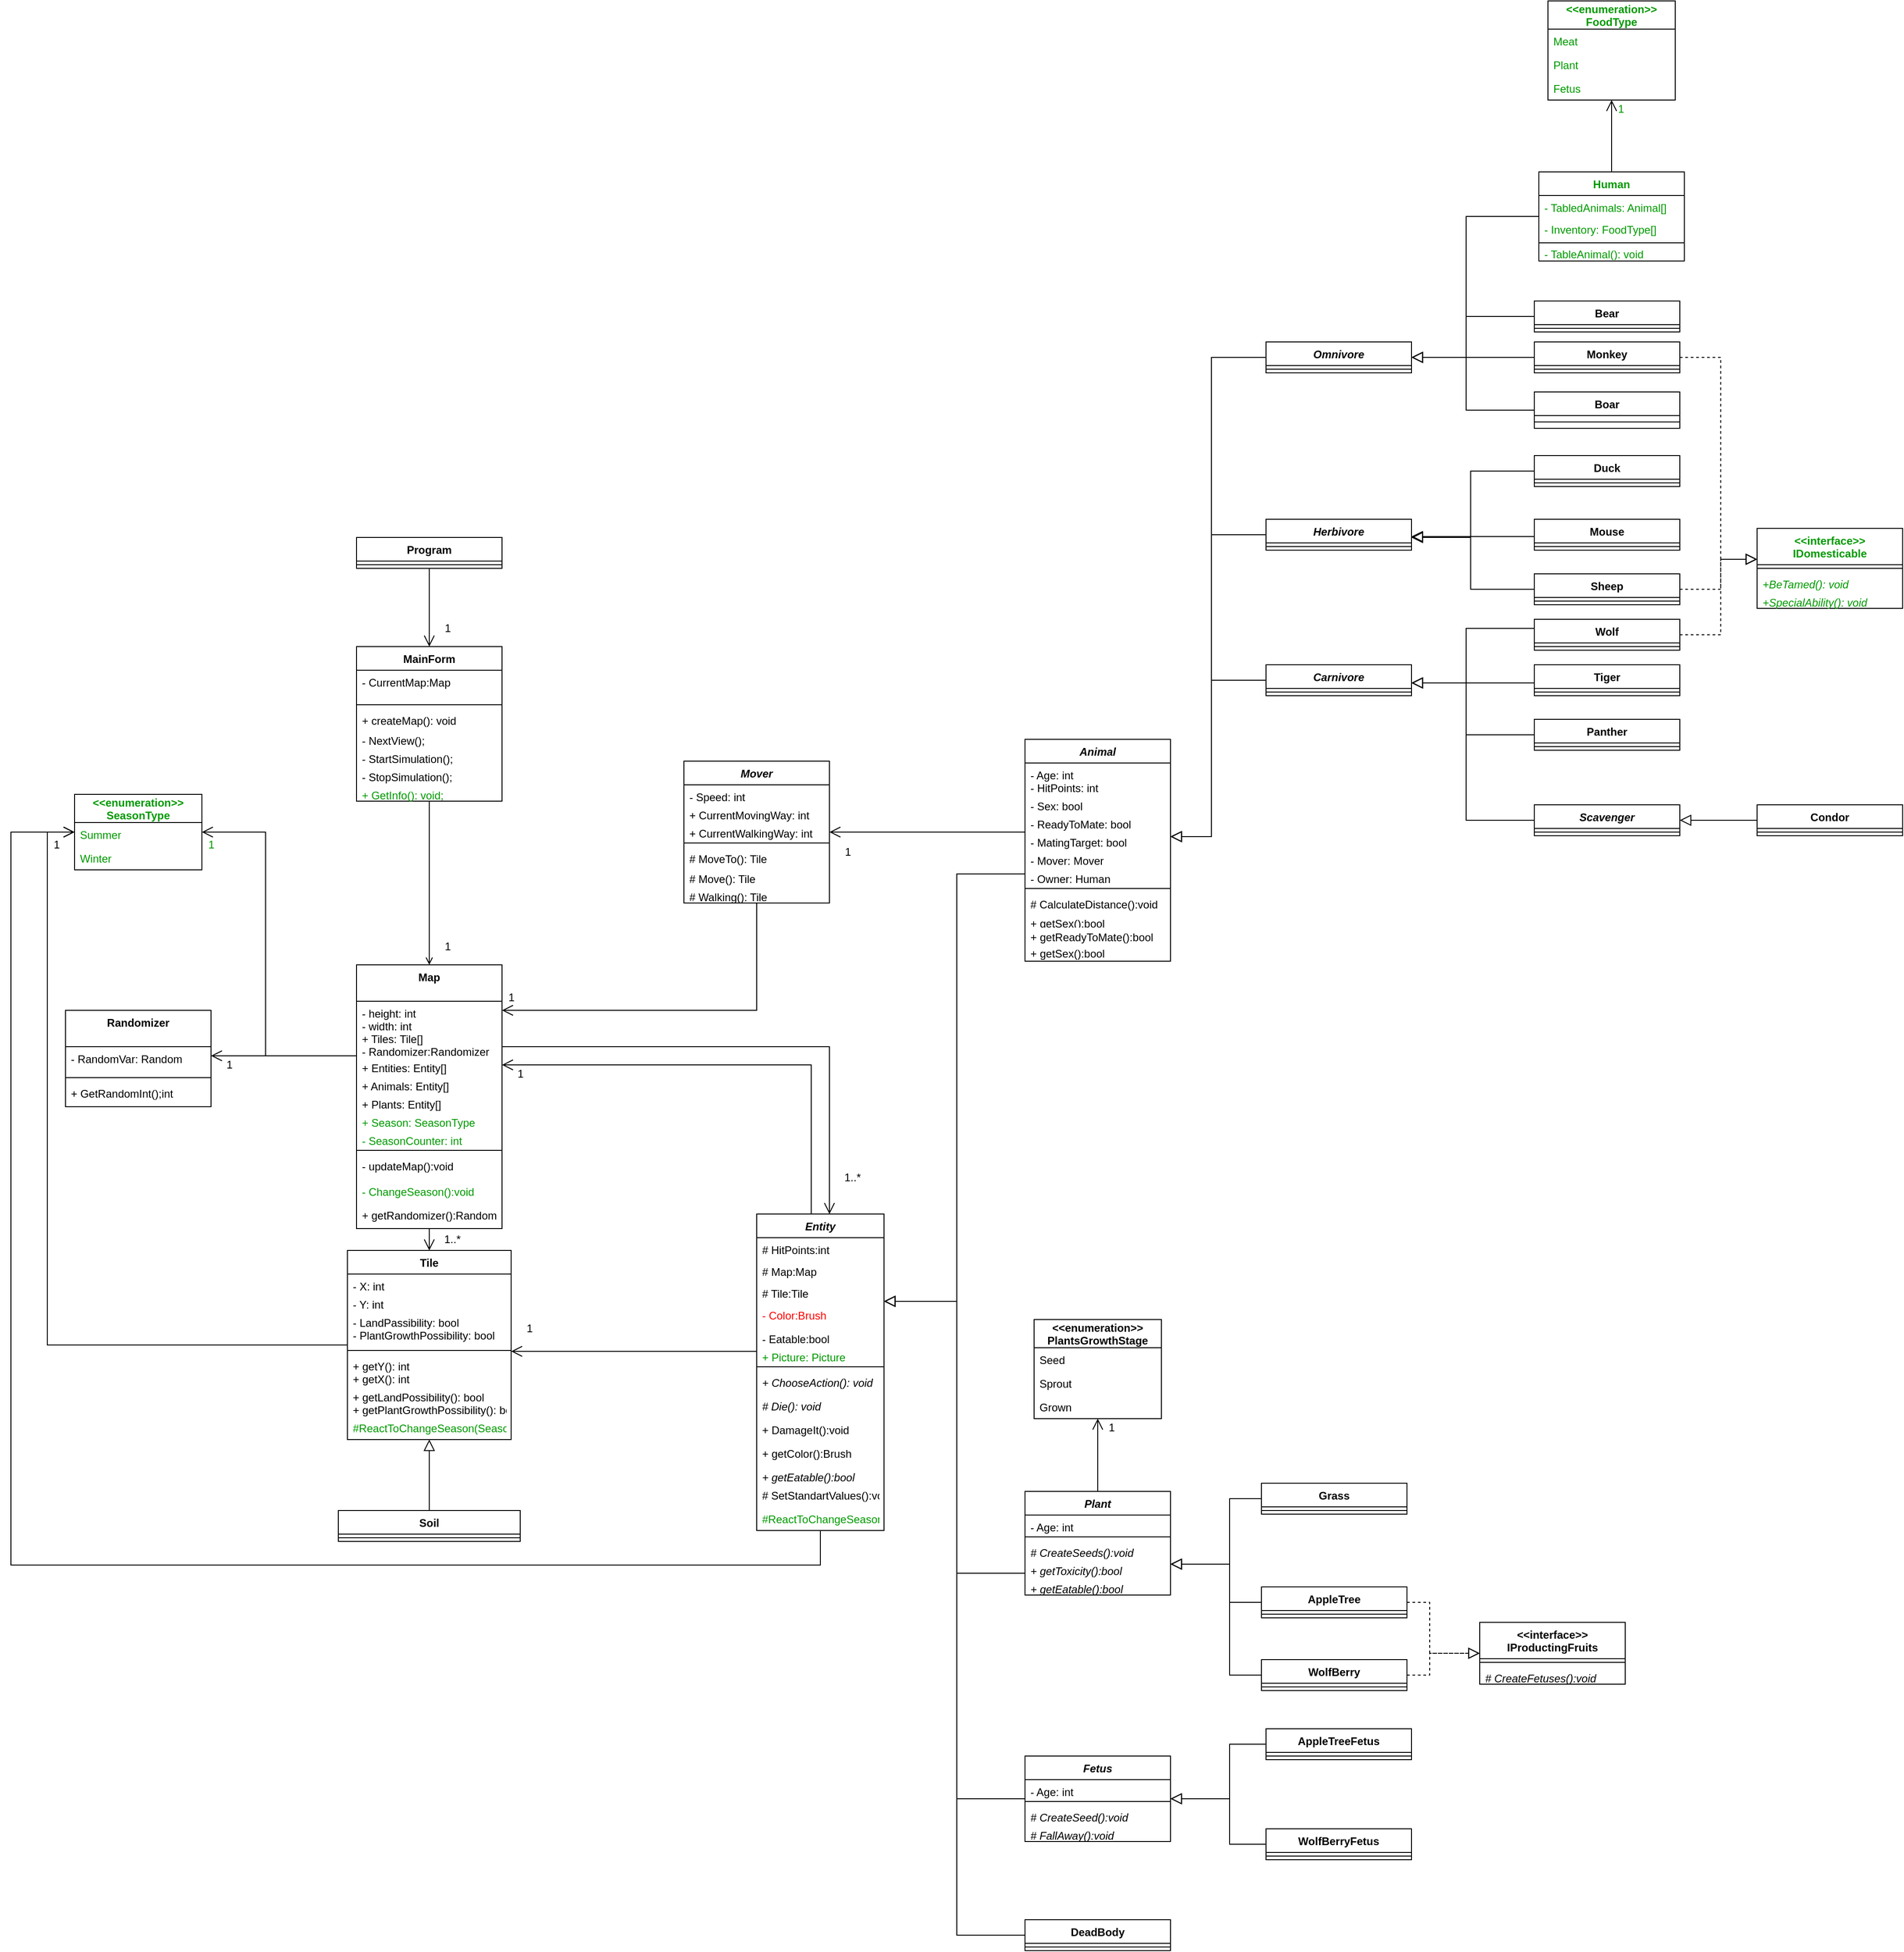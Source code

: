 <mxfile version="15.7.0" type="github">
  <diagram name="Page-1" id="c4acf3e9-155e-7222-9cf6-157b1a14988f">
    <mxGraphModel dx="1673" dy="1746" grid="1" gridSize="10" guides="1" tooltips="1" connect="1" arrows="1" fold="1" page="1" pageScale="1" pageWidth="1100" pageHeight="850" background="none" math="0" shadow="0">
      <root>
        <mxCell id="0" />
        <mxCell id="1" parent="0" />
        <mxCell id="tK33m090suOpxxcHoeYY-7" style="edgeStyle=orthogonalEdgeStyle;rounded=0;orthogonalLoop=1;jettySize=auto;html=1;endArrow=open;endFill=0;endSize=10;startSize=10;startArrow=none;startFill=0;labelBackgroundColor=none;" parent="1" source="_xyLBf4rRskC3J2EZDxW-5" target="_xyLBf4rRskC3J2EZDxW-9" edge="1">
          <mxGeometry relative="1" as="geometry" />
        </mxCell>
        <mxCell id="lUDeA2Y6OBIpnzFLCQ9V-3" style="edgeStyle=orthogonalEdgeStyle;rounded=0;orthogonalLoop=1;jettySize=auto;html=1;endArrow=open;endFill=0;endSize=10;labelBackgroundColor=none;" parent="1" source="_xyLBf4rRskC3J2EZDxW-5" target="s3qruMykAdAHOrOJcpGM-22" edge="1">
          <mxGeometry relative="1" as="geometry">
            <Array as="points">
              <mxPoint x="1180" y="610" />
            </Array>
          </mxGeometry>
        </mxCell>
        <mxCell id="lUDeA2Y6OBIpnzFLCQ9V-32" style="edgeStyle=orthogonalEdgeStyle;rounded=0;orthogonalLoop=1;jettySize=auto;html=1;startArrow=none;startFill=0;endArrow=open;endFill=0;endSize=10;labelBackgroundColor=none;" parent="1" source="_xyLBf4rRskC3J2EZDxW-5" target="lUDeA2Y6OBIpnzFLCQ9V-27" edge="1">
          <mxGeometry relative="1" as="geometry">
            <Array as="points">
              <mxPoint x="560" y="620" />
              <mxPoint x="560" y="620" />
            </Array>
          </mxGeometry>
        </mxCell>
        <mxCell id="GFOue0MWGR3GaLDcJ6To-40" style="edgeStyle=orthogonalEdgeStyle;rounded=0;orthogonalLoop=1;jettySize=auto;html=1;fontColor=#009900;endArrow=open;endFill=0;endSize=10;strokeColor=default;" parent="1" source="_xyLBf4rRskC3J2EZDxW-5" target="GFOue0MWGR3GaLDcJ6To-35" edge="1">
          <mxGeometry relative="1" as="geometry">
            <Array as="points">
              <mxPoint x="560" y="620" />
              <mxPoint x="560" y="374" />
            </Array>
          </mxGeometry>
        </mxCell>
        <mxCell id="_xyLBf4rRskC3J2EZDxW-5" value="Map" style="swimlane;fontStyle=1;align=center;verticalAlign=top;childLayout=stackLayout;horizontal=1;startSize=40;horizontalStack=0;resizeParent=1;resizeParentMax=0;resizeLast=0;collapsible=1;marginBottom=0;labelBackgroundColor=none;" parent="1" vertex="1">
          <mxGeometry x="660" y="520" width="160" height="290" as="geometry" />
        </mxCell>
        <mxCell id="_xyLBf4rRskC3J2EZDxW-6" value="- height: int&#xa;- width: int&#xa;+ Tiles: Tile[]&#xa;- Randomizer:Randomizer" style="text;align=left;verticalAlign=top;spacingLeft=4;spacingRight=4;overflow=hidden;rotatable=0;points=[[0,0.5],[1,0.5]];portConstraint=eastwest;labelBackgroundColor=none;" parent="_xyLBf4rRskC3J2EZDxW-5" vertex="1">
          <mxGeometry y="40" width="160" height="60" as="geometry" />
        </mxCell>
        <mxCell id="lUDeA2Y6OBIpnzFLCQ9V-34" value="+ Entities: Entity[]" style="text;align=left;verticalAlign=top;spacingLeft=4;spacingRight=4;overflow=hidden;rotatable=0;points=[[0,0.5],[1,0.5]];portConstraint=eastwest;labelBackgroundColor=none;" parent="_xyLBf4rRskC3J2EZDxW-5" vertex="1">
          <mxGeometry y="100" width="160" height="20" as="geometry" />
        </mxCell>
        <mxCell id="lUDeA2Y6OBIpnzFLCQ9V-35" value="+ Animals: Entity[]" style="text;align=left;verticalAlign=top;spacingLeft=4;spacingRight=4;overflow=hidden;rotatable=0;points=[[0,0.5],[1,0.5]];portConstraint=eastwest;labelBackgroundColor=none;" parent="_xyLBf4rRskC3J2EZDxW-5" vertex="1">
          <mxGeometry y="120" width="160" height="20" as="geometry" />
        </mxCell>
        <mxCell id="GFOue0MWGR3GaLDcJ6To-34" value="+ Plants: Entity[]" style="text;align=left;verticalAlign=top;spacingLeft=4;spacingRight=4;overflow=hidden;rotatable=0;points=[[0,0.5],[1,0.5]];portConstraint=eastwest;labelBackgroundColor=none;" parent="_xyLBf4rRskC3J2EZDxW-5" vertex="1">
          <mxGeometry y="140" width="160" height="20" as="geometry" />
        </mxCell>
        <mxCell id="lUDeA2Y6OBIpnzFLCQ9V-36" value="+ Season: SeasonType" style="text;align=left;verticalAlign=top;spacingLeft=4;spacingRight=4;overflow=hidden;rotatable=0;points=[[0,0.5],[1,0.5]];portConstraint=eastwest;labelBackgroundColor=none;fontColor=#009900;" parent="_xyLBf4rRskC3J2EZDxW-5" vertex="1">
          <mxGeometry y="160" width="160" height="20" as="geometry" />
        </mxCell>
        <mxCell id="GFOue0MWGR3GaLDcJ6To-41" value="- SeasonCounter: int" style="text;align=left;verticalAlign=top;spacingLeft=4;spacingRight=4;overflow=hidden;rotatable=0;points=[[0,0.5],[1,0.5]];portConstraint=eastwest;labelBackgroundColor=none;fontColor=#009900;" parent="_xyLBf4rRskC3J2EZDxW-5" vertex="1">
          <mxGeometry y="180" width="160" height="20" as="geometry" />
        </mxCell>
        <mxCell id="_xyLBf4rRskC3J2EZDxW-7" value="" style="line;strokeWidth=1;align=left;verticalAlign=middle;spacingTop=-1;spacingLeft=3;spacingRight=3;rotatable=0;labelPosition=right;points=[];portConstraint=eastwest;labelBackgroundColor=none;" parent="_xyLBf4rRskC3J2EZDxW-5" vertex="1">
          <mxGeometry y="200" width="160" height="8" as="geometry" />
        </mxCell>
        <mxCell id="s3qruMykAdAHOrOJcpGM-13" value="- updateMap():void" style="text;align=left;verticalAlign=top;spacingLeft=4;spacingRight=4;overflow=hidden;rotatable=0;points=[[0,0.5],[1,0.5]];portConstraint=eastwest;labelBackgroundColor=none;" parent="_xyLBf4rRskC3J2EZDxW-5" vertex="1">
          <mxGeometry y="208" width="160" height="28" as="geometry" />
        </mxCell>
        <mxCell id="GFOue0MWGR3GaLDcJ6To-53" value="- ChangeSeason():void" style="text;align=left;verticalAlign=top;spacingLeft=4;spacingRight=4;overflow=hidden;rotatable=0;points=[[0,0.5],[1,0.5]];portConstraint=eastwest;labelBackgroundColor=none;fontColor=#009900;" parent="_xyLBf4rRskC3J2EZDxW-5" vertex="1">
          <mxGeometry y="236" width="160" height="26" as="geometry" />
        </mxCell>
        <mxCell id="tCjWMXxbCeVZ_curiyDe-3" value="+ getRandomizer():Randomizer" style="text;align=left;verticalAlign=top;spacingLeft=4;spacingRight=4;overflow=hidden;rotatable=0;points=[[0,0.5],[1,0.5]];portConstraint=eastwest;labelBackgroundColor=none;" parent="_xyLBf4rRskC3J2EZDxW-5" vertex="1">
          <mxGeometry y="262" width="160" height="28" as="geometry" />
        </mxCell>
        <mxCell id="GFOue0MWGR3GaLDcJ6To-49" style="edgeStyle=orthogonalEdgeStyle;rounded=0;orthogonalLoop=1;jettySize=auto;html=1;fontColor=#009900;endArrow=open;endFill=0;endSize=10;strokeColor=default;" parent="1" source="_xyLBf4rRskC3J2EZDxW-9" target="GFOue0MWGR3GaLDcJ6To-35" edge="1">
          <mxGeometry relative="1" as="geometry">
            <Array as="points">
              <mxPoint x="320" y="938" />
              <mxPoint x="320" y="374" />
            </Array>
          </mxGeometry>
        </mxCell>
        <mxCell id="_xyLBf4rRskC3J2EZDxW-9" value="Tile" style="swimlane;fontStyle=1;align=center;verticalAlign=top;childLayout=stackLayout;horizontal=1;startSize=26;horizontalStack=0;resizeParent=1;resizeParentMax=0;resizeLast=0;collapsible=1;marginBottom=0;labelBackgroundColor=none;" parent="1" vertex="1">
          <mxGeometry x="650" y="834" width="180" height="208" as="geometry" />
        </mxCell>
        <mxCell id="tK33m090suOpxxcHoeYY-31" value="- X: int" style="text;align=left;verticalAlign=top;spacingLeft=4;spacingRight=4;overflow=hidden;rotatable=0;points=[[0,0.5],[1,0.5]];portConstraint=eastwest;labelBackgroundColor=none;" parent="_xyLBf4rRskC3J2EZDxW-9" vertex="1">
          <mxGeometry y="26" width="180" height="20" as="geometry" />
        </mxCell>
        <mxCell id="tK33m090suOpxxcHoeYY-32" value="- Y: int" style="text;align=left;verticalAlign=top;spacingLeft=4;spacingRight=4;overflow=hidden;rotatable=0;points=[[0,0.5],[1,0.5]];portConstraint=eastwest;labelBackgroundColor=none;" parent="_xyLBf4rRskC3J2EZDxW-9" vertex="1">
          <mxGeometry y="46" width="180" height="20" as="geometry" />
        </mxCell>
        <mxCell id="QvaqsyEetl3F-smUwmiv-2" value="- LandPassibility: bool&#xa;- PlantGrowthPossibility: bool" style="text;align=left;verticalAlign=top;spacingLeft=4;spacingRight=4;overflow=hidden;rotatable=0;points=[[0,0.5],[1,0.5]];portConstraint=eastwest;labelBackgroundColor=none;" parent="_xyLBf4rRskC3J2EZDxW-9" vertex="1">
          <mxGeometry y="66" width="180" height="40" as="geometry" />
        </mxCell>
        <mxCell id="_xyLBf4rRskC3J2EZDxW-11" value="" style="line;strokeWidth=1;align=left;verticalAlign=middle;spacingTop=-1;spacingLeft=3;spacingRight=3;rotatable=0;labelPosition=right;points=[];portConstraint=eastwest;labelBackgroundColor=none;" parent="_xyLBf4rRskC3J2EZDxW-9" vertex="1">
          <mxGeometry y="106" width="180" height="8" as="geometry" />
        </mxCell>
        <mxCell id="tCjWMXxbCeVZ_curiyDe-1" value="+ getY(): int&#xa;+ getX(): int" style="text;align=left;verticalAlign=top;spacingLeft=4;spacingRight=4;overflow=hidden;rotatable=0;points=[[0,0.5],[1,0.5]];portConstraint=eastwest;labelBackgroundColor=none;" parent="_xyLBf4rRskC3J2EZDxW-9" vertex="1">
          <mxGeometry y="114" width="180" height="34" as="geometry" />
        </mxCell>
        <mxCell id="tCjWMXxbCeVZ_curiyDe-2" value="+ getLandPossibility(): bool&#xa;+ getPlantGrowthPossibility(): bool" style="text;align=left;verticalAlign=top;spacingLeft=4;spacingRight=4;overflow=hidden;rotatable=0;points=[[0,0.5],[1,0.5]];portConstraint=eastwest;labelBackgroundColor=none;" parent="_xyLBf4rRskC3J2EZDxW-9" vertex="1">
          <mxGeometry y="148" width="180" height="34" as="geometry" />
        </mxCell>
        <mxCell id="GFOue0MWGR3GaLDcJ6To-45" value="#ReactToChangeSeason(SeasonType newSeason):void" style="text;align=left;verticalAlign=top;spacingLeft=4;spacingRight=4;overflow=hidden;rotatable=0;points=[[0,0.5],[1,0.5]];portConstraint=eastwest;labelBackgroundColor=none;fontColor=#009900;" parent="_xyLBf4rRskC3J2EZDxW-9" vertex="1">
          <mxGeometry y="182" width="180" height="26" as="geometry" />
        </mxCell>
        <mxCell id="lUDeA2Y6OBIpnzFLCQ9V-10" style="edgeStyle=orthogonalEdgeStyle;rounded=0;orthogonalLoop=1;jettySize=auto;html=1;startArrow=none;startFill=0;endArrow=block;endFill=0;endSize=10;labelBackgroundColor=none;" parent="1" source="v3pDaqWRYXxPAvAmd5gX-1" target="_xyLBf4rRskC3J2EZDxW-9" edge="1">
          <mxGeometry relative="1" as="geometry">
            <Array as="points">
              <mxPoint x="740" y="1090" />
              <mxPoint x="740" y="1090" />
            </Array>
          </mxGeometry>
        </mxCell>
        <mxCell id="v3pDaqWRYXxPAvAmd5gX-1" value="Soil" style="swimlane;fontStyle=1;align=center;verticalAlign=top;childLayout=stackLayout;horizontal=1;startSize=26;horizontalStack=0;resizeParent=1;resizeParentMax=0;resizeLast=0;collapsible=1;marginBottom=0;labelBackgroundColor=none;" parent="1" vertex="1">
          <mxGeometry x="640" y="1120" width="200" height="34" as="geometry" />
        </mxCell>
        <mxCell id="v3pDaqWRYXxPAvAmd5gX-3" value="" style="line;strokeWidth=1;align=left;verticalAlign=middle;spacingTop=-1;spacingLeft=3;spacingRight=3;rotatable=0;labelPosition=right;points=[];portConstraint=eastwest;labelBackgroundColor=none;" parent="v3pDaqWRYXxPAvAmd5gX-1" vertex="1">
          <mxGeometry y="26" width="200" height="8" as="geometry" />
        </mxCell>
        <mxCell id="QvaqsyEetl3F-smUwmiv-9" style="edgeStyle=orthogonalEdgeStyle;rounded=0;orthogonalLoop=1;jettySize=auto;html=1;endArrow=block;endFill=0;endSize=10;labelBackgroundColor=none;" parent="1" source="v3pDaqWRYXxPAvAmd5gX-28" target="s3qruMykAdAHOrOJcpGM-22" edge="1">
          <mxGeometry relative="1" as="geometry">
            <Array as="points">
              <mxPoint x="1320" y="1189" />
              <mxPoint x="1320" y="890" />
            </Array>
          </mxGeometry>
        </mxCell>
        <mxCell id="GOziUS8xMTXhWKEQs9-W-17" style="edgeStyle=orthogonalEdgeStyle;rounded=0;orthogonalLoop=1;jettySize=auto;html=1;fontColor=#000000;endArrow=open;endFill=0;endSize=10;labelBackgroundColor=none;" parent="1" source="v3pDaqWRYXxPAvAmd5gX-28" target="GOziUS8xMTXhWKEQs9-W-12" edge="1">
          <mxGeometry relative="1" as="geometry" />
        </mxCell>
        <mxCell id="v3pDaqWRYXxPAvAmd5gX-28" value="Plant" style="swimlane;fontStyle=3;align=center;verticalAlign=top;childLayout=stackLayout;horizontal=1;startSize=26;horizontalStack=0;resizeParent=1;resizeParentMax=0;resizeLast=0;collapsible=1;marginBottom=0;labelBackgroundColor=none;" parent="1" vertex="1">
          <mxGeometry x="1395" y="1099" width="160" height="114" as="geometry">
            <mxRectangle x="1395" y="1099" width="60" height="26" as="alternateBounds" />
          </mxGeometry>
        </mxCell>
        <mxCell id="GOziUS8xMTXhWKEQs9-W-26" value="- Age: int" style="text;align=left;verticalAlign=top;spacingLeft=4;spacingRight=4;overflow=hidden;rotatable=0;points=[[0,0.5],[1,0.5]];portConstraint=eastwest;fontStyle=0;labelBackgroundColor=none;" parent="v3pDaqWRYXxPAvAmd5gX-28" vertex="1">
          <mxGeometry y="26" width="160" height="20" as="geometry" />
        </mxCell>
        <mxCell id="v3pDaqWRYXxPAvAmd5gX-30" value="" style="line;strokeWidth=1;align=left;verticalAlign=middle;spacingTop=-1;spacingLeft=3;spacingRight=3;rotatable=0;labelPosition=right;points=[];portConstraint=eastwest;labelBackgroundColor=none;" parent="v3pDaqWRYXxPAvAmd5gX-28" vertex="1">
          <mxGeometry y="46" width="160" height="8" as="geometry" />
        </mxCell>
        <mxCell id="uQyLJOUiB2QbZ60BsBIK-18" value="# CreateSeeds():void" style="text;align=left;verticalAlign=top;spacingLeft=4;spacingRight=4;overflow=hidden;rotatable=0;points=[[0,0.5],[1,0.5]];portConstraint=eastwest;fontStyle=2;labelBackgroundColor=none;" parent="v3pDaqWRYXxPAvAmd5gX-28" vertex="1">
          <mxGeometry y="54" width="160" height="20" as="geometry" />
        </mxCell>
        <mxCell id="tCjWMXxbCeVZ_curiyDe-5" value="+ getToxicity():bool" style="text;align=left;verticalAlign=top;spacingLeft=4;spacingRight=4;overflow=hidden;rotatable=0;points=[[0,0.5],[1,0.5]];portConstraint=eastwest;fontStyle=2;labelBackgroundColor=none;" parent="v3pDaqWRYXxPAvAmd5gX-28" vertex="1">
          <mxGeometry y="74" width="160" height="20" as="geometry" />
        </mxCell>
        <mxCell id="tCjWMXxbCeVZ_curiyDe-6" value="+ getEatable():bool" style="text;align=left;verticalAlign=top;spacingLeft=4;spacingRight=4;overflow=hidden;rotatable=0;points=[[0,0.5],[1,0.5]];portConstraint=eastwest;fontStyle=2;labelBackgroundColor=none;" parent="v3pDaqWRYXxPAvAmd5gX-28" vertex="1">
          <mxGeometry y="94" width="160" height="20" as="geometry" />
        </mxCell>
        <mxCell id="v3pDaqWRYXxPAvAmd5gX-79" style="edgeStyle=orthogonalEdgeStyle;rounded=0;orthogonalLoop=1;jettySize=auto;html=1;endArrow=block;endFill=0;startSize=6;endSize=10;strokeWidth=1;fontColor=#000000;labelBackgroundColor=none;" parent="1" source="v3pDaqWRYXxPAvAmd5gX-75" target="v3pDaqWRYXxPAvAmd5gX-28" edge="1">
          <mxGeometry relative="1" as="geometry">
            <Array as="points">
              <mxPoint x="1620" y="1107" />
              <mxPoint x="1620" y="1179" />
            </Array>
          </mxGeometry>
        </mxCell>
        <mxCell id="v3pDaqWRYXxPAvAmd5gX-75" value="Grass" style="swimlane;fontStyle=1;align=center;verticalAlign=top;childLayout=stackLayout;horizontal=1;startSize=26;horizontalStack=0;resizeParent=1;resizeParentMax=0;resizeLast=0;collapsible=1;marginBottom=0;labelBackgroundColor=none;" parent="1" vertex="1">
          <mxGeometry x="1655" y="1090" width="160" height="34" as="geometry" />
        </mxCell>
        <mxCell id="v3pDaqWRYXxPAvAmd5gX-77" value="" style="line;strokeWidth=1;align=left;verticalAlign=middle;spacingTop=-1;spacingLeft=3;spacingRight=3;rotatable=0;labelPosition=right;points=[];portConstraint=eastwest;labelBackgroundColor=none;" parent="v3pDaqWRYXxPAvAmd5gX-75" vertex="1">
          <mxGeometry y="26" width="160" height="8" as="geometry" />
        </mxCell>
        <mxCell id="lUDeA2Y6OBIpnzFLCQ9V-1" style="edgeStyle=orthogonalEdgeStyle;rounded=0;orthogonalLoop=1;jettySize=auto;html=1;endArrow=open;endFill=0;labelBackgroundColor=none;" parent="1" source="R_GVhmnV9ysI4ZdF6uMz-18" target="_xyLBf4rRskC3J2EZDxW-5" edge="1">
          <mxGeometry relative="1" as="geometry" />
        </mxCell>
        <mxCell id="R_GVhmnV9ysI4ZdF6uMz-18" value="MainForm" style="swimlane;fontStyle=1;align=center;verticalAlign=top;childLayout=stackLayout;horizontal=1;startSize=26;horizontalStack=0;resizeParent=1;resizeParentMax=0;resizeLast=0;collapsible=1;marginBottom=0;labelBackgroundColor=none;" parent="1" vertex="1">
          <mxGeometry x="660" y="170" width="160" height="170" as="geometry" />
        </mxCell>
        <mxCell id="R_GVhmnV9ysI4ZdF6uMz-19" value="- CurrentMap:Map" style="text;align=left;verticalAlign=top;spacingLeft=4;spacingRight=4;overflow=hidden;rotatable=0;points=[[0,0.5],[1,0.5]];portConstraint=eastwest;labelBackgroundColor=none;" parent="R_GVhmnV9ysI4ZdF6uMz-18" vertex="1">
          <mxGeometry y="26" width="160" height="34" as="geometry" />
        </mxCell>
        <mxCell id="R_GVhmnV9ysI4ZdF6uMz-20" value="" style="line;strokeWidth=1;align=left;verticalAlign=middle;spacingTop=-1;spacingLeft=3;spacingRight=3;rotatable=0;labelPosition=right;points=[];portConstraint=eastwest;labelBackgroundColor=none;" parent="R_GVhmnV9ysI4ZdF6uMz-18" vertex="1">
          <mxGeometry y="60" width="160" height="8" as="geometry" />
        </mxCell>
        <mxCell id="R_GVhmnV9ysI4ZdF6uMz-21" value="+ createMap(): void" style="text;align=left;verticalAlign=top;spacingLeft=4;spacingRight=4;overflow=hidden;rotatable=0;points=[[0,0.5],[1,0.5]];portConstraint=eastwest;labelBackgroundColor=none;" parent="R_GVhmnV9ysI4ZdF6uMz-18" vertex="1">
          <mxGeometry y="68" width="160" height="22" as="geometry" />
        </mxCell>
        <mxCell id="8E_h5tTmM04f4tNInj24-1" value="- NextView();" style="text;align=left;verticalAlign=top;spacingLeft=4;spacingRight=4;overflow=hidden;rotatable=0;points=[[0,0.5],[1,0.5]];portConstraint=eastwest;labelBackgroundColor=none;" parent="R_GVhmnV9ysI4ZdF6uMz-18" vertex="1">
          <mxGeometry y="90" width="160" height="20" as="geometry" />
        </mxCell>
        <mxCell id="lUDeA2Y6OBIpnzFLCQ9V-37" value="- StartSimulation();" style="text;align=left;verticalAlign=top;spacingLeft=4;spacingRight=4;overflow=hidden;rotatable=0;points=[[0,0.5],[1,0.5]];portConstraint=eastwest;labelBackgroundColor=none;" parent="R_GVhmnV9ysI4ZdF6uMz-18" vertex="1">
          <mxGeometry y="110" width="160" height="20" as="geometry" />
        </mxCell>
        <mxCell id="lUDeA2Y6OBIpnzFLCQ9V-38" value="- StopSimulation();" style="text;align=left;verticalAlign=top;spacingLeft=4;spacingRight=4;overflow=hidden;rotatable=0;points=[[0,0.5],[1,0.5]];portConstraint=eastwest;labelBackgroundColor=none;" parent="R_GVhmnV9ysI4ZdF6uMz-18" vertex="1">
          <mxGeometry y="130" width="160" height="20" as="geometry" />
        </mxCell>
        <mxCell id="GFOue0MWGR3GaLDcJ6To-47" value="+ GetInfo(): void;" style="text;align=left;verticalAlign=top;spacingLeft=4;spacingRight=4;overflow=hidden;rotatable=0;points=[[0,0.5],[1,0.5]];portConstraint=eastwest;labelBackgroundColor=none;fontColor=#009900;" parent="R_GVhmnV9ysI4ZdF6uMz-18" vertex="1">
          <mxGeometry y="150" width="160" height="20" as="geometry" />
        </mxCell>
        <mxCell id="tK33m090suOpxxcHoeYY-29" value="1..*" style="text;html=1;align=center;verticalAlign=middle;resizable=0;points=[];autosize=1;labelBackgroundColor=none;" parent="1" vertex="1">
          <mxGeometry x="750" y="812" width="30" height="20" as="geometry" />
        </mxCell>
        <mxCell id="tK33m090suOpxxcHoeYY-34" value="1" style="text;html=1;align=center;verticalAlign=middle;resizable=0;points=[];autosize=1;labelBackgroundColor=none;" parent="1" vertex="1">
          <mxGeometry x="830" y="630" width="20" height="20" as="geometry" />
        </mxCell>
        <mxCell id="lUDeA2Y6OBIpnzFLCQ9V-2" style="edgeStyle=orthogonalEdgeStyle;rounded=0;orthogonalLoop=1;jettySize=auto;html=1;endArrow=open;endFill=0;endSize=10;labelBackgroundColor=none;" parent="1" source="s3qruMykAdAHOrOJcpGM-22" target="_xyLBf4rRskC3J2EZDxW-5" edge="1">
          <mxGeometry relative="1" as="geometry">
            <Array as="points">
              <mxPoint x="1160" y="630" />
            </Array>
          </mxGeometry>
        </mxCell>
        <mxCell id="lUDeA2Y6OBIpnzFLCQ9V-22" style="edgeStyle=orthogonalEdgeStyle;rounded=0;orthogonalLoop=1;jettySize=auto;html=1;startArrow=none;startFill=0;endArrow=open;endFill=0;endSize=10;labelBackgroundColor=none;" parent="1" source="s3qruMykAdAHOrOJcpGM-22" target="_xyLBf4rRskC3J2EZDxW-9" edge="1">
          <mxGeometry relative="1" as="geometry">
            <Array as="points">
              <mxPoint x="1050" y="945" />
              <mxPoint x="1050" y="945" />
            </Array>
          </mxGeometry>
        </mxCell>
        <mxCell id="GFOue0MWGR3GaLDcJ6To-50" style="edgeStyle=orthogonalEdgeStyle;rounded=0;orthogonalLoop=1;jettySize=auto;html=1;fontColor=#009900;endArrow=open;endFill=0;endSize=10;strokeColor=default;" parent="1" source="s3qruMykAdAHOrOJcpGM-22" target="GFOue0MWGR3GaLDcJ6To-35" edge="1">
          <mxGeometry relative="1" as="geometry">
            <Array as="points">
              <mxPoint x="1170" y="1180" />
              <mxPoint x="280" y="1180" />
              <mxPoint x="280" y="374" />
            </Array>
          </mxGeometry>
        </mxCell>
        <mxCell id="s3qruMykAdAHOrOJcpGM-22" value="Entity" style="swimlane;fontStyle=3;align=center;verticalAlign=top;childLayout=stackLayout;horizontal=1;startSize=26;horizontalStack=0;resizeParent=1;resizeParentMax=0;resizeLast=0;collapsible=1;marginBottom=0;labelBackgroundColor=none;" parent="1" vertex="1">
          <mxGeometry x="1100" y="794" width="140" height="348" as="geometry" />
        </mxCell>
        <mxCell id="scuy19078v-DDYSuCrTV-1" value="# HitPoints:int " style="text;align=left;verticalAlign=top;spacingLeft=4;spacingRight=4;overflow=hidden;rotatable=0;points=[[0,0.5],[1,0.5]];portConstraint=eastwest;labelBackgroundColor=none;" parent="s3qruMykAdAHOrOJcpGM-22" vertex="1">
          <mxGeometry y="26" width="140" height="24" as="geometry" />
        </mxCell>
        <mxCell id="scuy19078v-DDYSuCrTV-3" value="# Map:Map" style="text;align=left;verticalAlign=top;spacingLeft=4;spacingRight=4;overflow=hidden;rotatable=0;points=[[0,0.5],[1,0.5]];portConstraint=eastwest;labelBackgroundColor=none;" parent="s3qruMykAdAHOrOJcpGM-22" vertex="1">
          <mxGeometry y="50" width="140" height="24" as="geometry" />
        </mxCell>
        <mxCell id="scuy19078v-DDYSuCrTV-4" value="# Tile:Tile" style="text;align=left;verticalAlign=top;spacingLeft=4;spacingRight=4;overflow=hidden;rotatable=0;points=[[0,0.5],[1,0.5]];portConstraint=eastwest;labelBackgroundColor=none;" parent="s3qruMykAdAHOrOJcpGM-22" vertex="1">
          <mxGeometry y="74" width="140" height="24" as="geometry" />
        </mxCell>
        <mxCell id="SBPc5HN0QN9MTusp5TGx-4" value="- Color:Brush" style="text;align=left;verticalAlign=top;spacingLeft=4;spacingRight=4;overflow=hidden;rotatable=0;points=[[0,0.5],[1,0.5]];portConstraint=eastwest;labelBackgroundColor=none;fontColor=#FF0000;" parent="s3qruMykAdAHOrOJcpGM-22" vertex="1">
          <mxGeometry y="98" width="140" height="26" as="geometry" />
        </mxCell>
        <mxCell id="GFOue0MWGR3GaLDcJ6To-46" value="- Eatable:bool" style="text;align=left;verticalAlign=top;spacingLeft=4;spacingRight=4;overflow=hidden;rotatable=0;points=[[0,0.5],[1,0.5]];portConstraint=eastwest;fontStyle=0;labelBackgroundColor=none;" parent="s3qruMykAdAHOrOJcpGM-22" vertex="1">
          <mxGeometry y="124" width="140" height="20" as="geometry" />
        </mxCell>
        <mxCell id="SBPc5HN0QN9MTusp5TGx-5" value="+ Picture: Picture" style="text;align=left;verticalAlign=top;spacingLeft=4;spacingRight=4;overflow=hidden;rotatable=0;points=[[0,0.5],[1,0.5]];portConstraint=eastwest;fontStyle=0;labelBackgroundColor=none;fontColor=#009900;" parent="s3qruMykAdAHOrOJcpGM-22" vertex="1">
          <mxGeometry y="144" width="140" height="20" as="geometry" />
        </mxCell>
        <mxCell id="s3qruMykAdAHOrOJcpGM-24" value="" style="line;strokeWidth=1;align=left;verticalAlign=middle;spacingTop=-1;spacingLeft=3;spacingRight=3;rotatable=0;labelPosition=right;points=[];portConstraint=eastwest;labelBackgroundColor=none;" parent="s3qruMykAdAHOrOJcpGM-22" vertex="1">
          <mxGeometry y="164" width="140" height="8" as="geometry" />
        </mxCell>
        <mxCell id="s3qruMykAdAHOrOJcpGM-25" value="+ ChooseAction(): void" style="text;align=left;verticalAlign=top;spacingLeft=4;spacingRight=4;overflow=hidden;rotatable=0;points=[[0,0.5],[1,0.5]];portConstraint=eastwest;fontStyle=2;labelBackgroundColor=none;" parent="s3qruMykAdAHOrOJcpGM-22" vertex="1">
          <mxGeometry y="172" width="140" height="26" as="geometry" />
        </mxCell>
        <mxCell id="lUDeA2Y6OBIpnzFLCQ9V-24" value="# Die(): void" style="text;align=left;verticalAlign=top;spacingLeft=4;spacingRight=4;overflow=hidden;rotatable=0;points=[[0,0.5],[1,0.5]];portConstraint=eastwest;fontStyle=2;labelBackgroundColor=none;" parent="s3qruMykAdAHOrOJcpGM-22" vertex="1">
          <mxGeometry y="198" width="140" height="26" as="geometry" />
        </mxCell>
        <mxCell id="lUDeA2Y6OBIpnzFLCQ9V-25" value="+ DamageIt():void" style="text;align=left;verticalAlign=top;spacingLeft=4;spacingRight=4;overflow=hidden;rotatable=0;points=[[0,0.5],[1,0.5]];portConstraint=eastwest;labelBackgroundColor=none;" parent="s3qruMykAdAHOrOJcpGM-22" vertex="1">
          <mxGeometry y="224" width="140" height="26" as="geometry" />
        </mxCell>
        <mxCell id="tCjWMXxbCeVZ_curiyDe-4" value="+ getColor():Brush" style="text;align=left;verticalAlign=top;spacingLeft=4;spacingRight=4;overflow=hidden;rotatable=0;points=[[0,0.5],[1,0.5]];portConstraint=eastwest;labelBackgroundColor=none;" parent="s3qruMykAdAHOrOJcpGM-22" vertex="1">
          <mxGeometry y="250" width="140" height="26" as="geometry" />
        </mxCell>
        <mxCell id="SBPc5HN0QN9MTusp5TGx-3" value="+ getEatable():bool" style="text;align=left;verticalAlign=top;spacingLeft=4;spacingRight=4;overflow=hidden;rotatable=0;points=[[0,0.5],[1,0.5]];portConstraint=eastwest;fontStyle=2;labelBackgroundColor=none;" parent="s3qruMykAdAHOrOJcpGM-22" vertex="1">
          <mxGeometry y="276" width="140" height="20" as="geometry" />
        </mxCell>
        <mxCell id="SBPc5HN0QN9MTusp5TGx-1" value="# SetStandartValues():void" style="text;align=left;verticalAlign=top;spacingLeft=4;spacingRight=4;overflow=hidden;rotatable=0;points=[[0,0.5],[1,0.5]];portConstraint=eastwest;labelBackgroundColor=none;" parent="s3qruMykAdAHOrOJcpGM-22" vertex="1">
          <mxGeometry y="296" width="140" height="26" as="geometry" />
        </mxCell>
        <mxCell id="GFOue0MWGR3GaLDcJ6To-43" value="#ReactToChangeSeason():void" style="text;align=left;verticalAlign=top;spacingLeft=4;spacingRight=4;overflow=hidden;rotatable=0;points=[[0,0.5],[1,0.5]];portConstraint=eastwest;labelBackgroundColor=none;fontColor=#009900;" parent="s3qruMykAdAHOrOJcpGM-22" vertex="1">
          <mxGeometry y="322" width="140" height="26" as="geometry" />
        </mxCell>
        <mxCell id="lUDeA2Y6OBIpnzFLCQ9V-12" value="1..*" style="text;html=1;align=center;verticalAlign=middle;resizable=0;points=[];autosize=1;labelBackgroundColor=none;" parent="1" vertex="1">
          <mxGeometry x="1190" y="744" width="30" height="20" as="geometry" />
        </mxCell>
        <mxCell id="lUDeA2Y6OBIpnzFLCQ9V-13" value="1" style="text;html=1;align=center;verticalAlign=middle;resizable=0;points=[];autosize=1;labelBackgroundColor=none;" parent="1" vertex="1">
          <mxGeometry x="750" y="490" width="20" height="20" as="geometry" />
        </mxCell>
        <mxCell id="lUDeA2Y6OBIpnzFLCQ9V-19" style="edgeStyle=orthogonalEdgeStyle;rounded=0;orthogonalLoop=1;jettySize=auto;html=1;startArrow=none;startFill=0;endArrow=open;endFill=0;endSize=10;labelBackgroundColor=none;" parent="1" source="lUDeA2Y6OBIpnzFLCQ9V-14" target="R_GVhmnV9ysI4ZdF6uMz-18" edge="1">
          <mxGeometry relative="1" as="geometry" />
        </mxCell>
        <mxCell id="lUDeA2Y6OBIpnzFLCQ9V-14" value="Program" style="swimlane;fontStyle=1;align=center;verticalAlign=top;childLayout=stackLayout;horizontal=1;startSize=26;horizontalStack=0;resizeParent=1;resizeParentMax=0;resizeLast=0;collapsible=1;marginBottom=0;labelBackgroundColor=none;" parent="1" vertex="1">
          <mxGeometry x="660" y="50" width="160" height="34" as="geometry" />
        </mxCell>
        <mxCell id="lUDeA2Y6OBIpnzFLCQ9V-16" value="" style="line;strokeWidth=1;align=left;verticalAlign=middle;spacingTop=-1;spacingLeft=3;spacingRight=3;rotatable=0;labelPosition=right;points=[];portConstraint=eastwest;labelBackgroundColor=none;" parent="lUDeA2Y6OBIpnzFLCQ9V-14" vertex="1">
          <mxGeometry y="26" width="160" height="8" as="geometry" />
        </mxCell>
        <mxCell id="lUDeA2Y6OBIpnzFLCQ9V-20" value="1" style="text;html=1;align=center;verticalAlign=middle;resizable=0;points=[];autosize=1;labelBackgroundColor=none;" parent="1" vertex="1">
          <mxGeometry x="750" y="140" width="20" height="20" as="geometry" />
        </mxCell>
        <mxCell id="lUDeA2Y6OBIpnzFLCQ9V-21" value="1" style="text;html=1;align=center;verticalAlign=middle;resizable=0;points=[];autosize=1;labelBackgroundColor=none;" parent="1" vertex="1">
          <mxGeometry x="840" y="910" width="20" height="20" as="geometry" />
        </mxCell>
        <mxCell id="lUDeA2Y6OBIpnzFLCQ9V-27" value="Randomizer" style="swimlane;fontStyle=1;align=center;verticalAlign=top;childLayout=stackLayout;horizontal=1;startSize=40;horizontalStack=0;resizeParent=1;resizeParentMax=0;resizeLast=0;collapsible=1;marginBottom=0;labelBackgroundColor=none;" parent="1" vertex="1">
          <mxGeometry x="340" y="570" width="160" height="106" as="geometry" />
        </mxCell>
        <mxCell id="lUDeA2Y6OBIpnzFLCQ9V-28" value="- RandomVar: Random" style="text;align=left;verticalAlign=top;spacingLeft=4;spacingRight=4;overflow=hidden;rotatable=0;points=[[0,0.5],[1,0.5]];portConstraint=eastwest;labelBackgroundColor=none;" parent="lUDeA2Y6OBIpnzFLCQ9V-27" vertex="1">
          <mxGeometry y="40" width="160" height="30" as="geometry" />
        </mxCell>
        <mxCell id="lUDeA2Y6OBIpnzFLCQ9V-29" value="" style="line;strokeWidth=1;align=left;verticalAlign=middle;spacingTop=-1;spacingLeft=3;spacingRight=3;rotatable=0;labelPosition=right;points=[];portConstraint=eastwest;labelBackgroundColor=none;" parent="lUDeA2Y6OBIpnzFLCQ9V-27" vertex="1">
          <mxGeometry y="70" width="160" height="8" as="geometry" />
        </mxCell>
        <mxCell id="lUDeA2Y6OBIpnzFLCQ9V-31" value="+ GetRandomInt();int" style="text;align=left;verticalAlign=top;spacingLeft=4;spacingRight=4;overflow=hidden;rotatable=0;points=[[0,0.5],[1,0.5]];portConstraint=eastwest;labelBackgroundColor=none;" parent="lUDeA2Y6OBIpnzFLCQ9V-27" vertex="1">
          <mxGeometry y="78" width="160" height="28" as="geometry" />
        </mxCell>
        <mxCell id="lUDeA2Y6OBIpnzFLCQ9V-33" value="1" style="text;html=1;align=center;verticalAlign=middle;resizable=0;points=[];autosize=1;labelBackgroundColor=none;" parent="1" vertex="1">
          <mxGeometry x="510" y="620" width="20" height="20" as="geometry" />
        </mxCell>
        <mxCell id="GOziUS8xMTXhWKEQs9-W-12" value="&lt;&lt;enumeration&gt;&gt;&#xa;PlantsGrowthStage" style="swimlane;fontStyle=1;childLayout=stackLayout;horizontal=1;startSize=31;horizontalStack=0;resizeParent=1;resizeParentMax=0;resizeLast=0;collapsible=1;marginBottom=0;labelBackgroundColor=none;" parent="1" vertex="1">
          <mxGeometry x="1405" y="910" width="140" height="109" as="geometry" />
        </mxCell>
        <mxCell id="GOziUS8xMTXhWKEQs9-W-13" value="Seed" style="text;align=left;verticalAlign=top;spacingLeft=4;spacingRight=4;overflow=hidden;rotatable=0;points=[[0,0.5],[1,0.5]];portConstraint=eastwest;labelBackgroundColor=none;" parent="GOziUS8xMTXhWKEQs9-W-12" vertex="1">
          <mxGeometry y="31" width="140" height="26" as="geometry" />
        </mxCell>
        <mxCell id="GOziUS8xMTXhWKEQs9-W-14" value="Sprout" style="text;align=left;verticalAlign=top;spacingLeft=4;spacingRight=4;overflow=hidden;rotatable=0;points=[[0,0.5],[1,0.5]];portConstraint=eastwest;labelBackgroundColor=none;" parent="GOziUS8xMTXhWKEQs9-W-12" vertex="1">
          <mxGeometry y="57" width="140" height="26" as="geometry" />
        </mxCell>
        <mxCell id="GOziUS8xMTXhWKEQs9-W-15" value="Grown" style="text;align=left;verticalAlign=top;spacingLeft=4;spacingRight=4;overflow=hidden;rotatable=0;points=[[0,0.5],[1,0.5]];portConstraint=eastwest;labelBackgroundColor=none;" parent="GOziUS8xMTXhWKEQs9-W-12" vertex="1">
          <mxGeometry y="83" width="140" height="26" as="geometry" />
        </mxCell>
        <mxCell id="GOziUS8xMTXhWKEQs9-W-18" value="1" style="text;html=1;align=center;verticalAlign=middle;resizable=0;points=[];autosize=1;labelBackgroundColor=none;" parent="1" vertex="1">
          <mxGeometry x="1480" y="1019" width="20" height="20" as="geometry" />
        </mxCell>
        <mxCell id="GOziUS8xMTXhWKEQs9-W-25" style="edgeStyle=orthogonalEdgeStyle;rounded=0;orthogonalLoop=1;jettySize=auto;html=1;fontColor=#000000;endArrow=block;endFill=0;endSize=10;labelBackgroundColor=none;" parent="1" source="GOziUS8xMTXhWKEQs9-W-19" target="v3pDaqWRYXxPAvAmd5gX-28" edge="1">
          <mxGeometry relative="1" as="geometry">
            <Array as="points">
              <mxPoint x="1620" y="1221" />
              <mxPoint x="1620" y="1179" />
            </Array>
          </mxGeometry>
        </mxCell>
        <mxCell id="scuy19078v-DDYSuCrTV-10" style="edgeStyle=orthogonalEdgeStyle;rounded=0;orthogonalLoop=1;jettySize=auto;html=1;fontColor=#000000;dashed=1;endSize=10;endArrow=block;endFill=0;labelBackgroundColor=none;" parent="1" source="GOziUS8xMTXhWKEQs9-W-19" target="scuy19078v-DDYSuCrTV-5" edge="1">
          <mxGeometry relative="1" as="geometry">
            <Array as="points">
              <mxPoint x="1840" y="1221" />
              <mxPoint x="1840" y="1277" />
            </Array>
          </mxGeometry>
        </mxCell>
        <mxCell id="GOziUS8xMTXhWKEQs9-W-19" value="AppleTree" style="swimlane;fontStyle=1;align=center;verticalAlign=top;childLayout=stackLayout;horizontal=1;startSize=26;horizontalStack=0;resizeParent=1;resizeParentMax=0;resizeLast=0;collapsible=1;marginBottom=0;labelBackgroundColor=none;" parent="1" vertex="1">
          <mxGeometry x="1655" y="1204" width="160" height="34" as="geometry" />
        </mxCell>
        <mxCell id="GOziUS8xMTXhWKEQs9-W-22" value="" style="line;strokeWidth=1;align=left;verticalAlign=middle;spacingTop=-1;spacingLeft=3;spacingRight=3;rotatable=0;labelPosition=right;points=[];portConstraint=eastwest;labelBackgroundColor=none;" parent="GOziUS8xMTXhWKEQs9-W-19" vertex="1">
          <mxGeometry y="26" width="160" height="8" as="geometry" />
        </mxCell>
        <mxCell id="GOziUS8xMTXhWKEQs9-W-31" style="edgeStyle=orthogonalEdgeStyle;rounded=0;orthogonalLoop=1;jettySize=auto;html=1;fontColor=#000000;endArrow=block;endFill=0;endSize=10;labelBackgroundColor=none;" parent="1" source="GOziUS8xMTXhWKEQs9-W-29" target="v3pDaqWRYXxPAvAmd5gX-28" edge="1">
          <mxGeometry relative="1" as="geometry">
            <Array as="points">
              <mxPoint x="1620" y="1301" />
              <mxPoint x="1620" y="1179" />
            </Array>
          </mxGeometry>
        </mxCell>
        <mxCell id="scuy19078v-DDYSuCrTV-11" style="edgeStyle=orthogonalEdgeStyle;rounded=0;orthogonalLoop=1;jettySize=auto;html=1;fontColor=#000000;endSize=10;dashed=1;endArrow=block;endFill=0;labelBackgroundColor=none;" parent="1" source="GOziUS8xMTXhWKEQs9-W-29" target="scuy19078v-DDYSuCrTV-5" edge="1">
          <mxGeometry relative="1" as="geometry">
            <Array as="points">
              <mxPoint x="1840" y="1301" />
              <mxPoint x="1840" y="1277" />
            </Array>
          </mxGeometry>
        </mxCell>
        <mxCell id="GOziUS8xMTXhWKEQs9-W-29" value="WolfBerry" style="swimlane;fontStyle=1;align=center;verticalAlign=top;childLayout=stackLayout;horizontal=1;startSize=26;horizontalStack=0;resizeParent=1;resizeParentMax=0;resizeLast=0;collapsible=1;marginBottom=0;labelBackgroundColor=none;" parent="1" vertex="1">
          <mxGeometry x="1655" y="1284" width="160" height="34" as="geometry" />
        </mxCell>
        <mxCell id="GOziUS8xMTXhWKEQs9-W-30" value="" style="line;strokeWidth=1;align=left;verticalAlign=middle;spacingTop=-1;spacingLeft=3;spacingRight=3;rotatable=0;labelPosition=right;points=[];portConstraint=eastwest;labelBackgroundColor=none;" parent="GOziUS8xMTXhWKEQs9-W-29" vertex="1">
          <mxGeometry y="26" width="160" height="8" as="geometry" />
        </mxCell>
        <mxCell id="uQyLJOUiB2QbZ60BsBIK-17" style="edgeStyle=orthogonalEdgeStyle;rounded=0;orthogonalLoop=1;jettySize=auto;html=1;endSize=10;endArrow=block;endFill=0;labelBackgroundColor=none;" parent="1" source="uQyLJOUiB2QbZ60BsBIK-9" target="s3qruMykAdAHOrOJcpGM-22" edge="1">
          <mxGeometry relative="1" as="geometry">
            <Array as="points">
              <mxPoint x="1320" y="1437" />
              <mxPoint x="1320" y="890" />
            </Array>
          </mxGeometry>
        </mxCell>
        <mxCell id="uQyLJOUiB2QbZ60BsBIK-9" value="Fetus" style="swimlane;fontStyle=3;align=center;verticalAlign=top;childLayout=stackLayout;horizontal=1;startSize=26;horizontalStack=0;resizeParent=1;resizeParentMax=0;resizeLast=0;collapsible=1;marginBottom=0;labelBackgroundColor=none;" parent="1" vertex="1">
          <mxGeometry x="1395" y="1390" width="160" height="94" as="geometry">
            <mxRectangle x="1395" y="1390" width="60" height="26" as="alternateBounds" />
          </mxGeometry>
        </mxCell>
        <mxCell id="uQyLJOUiB2QbZ60BsBIK-12" value="- Age: int" style="text;align=left;verticalAlign=top;spacingLeft=4;spacingRight=4;overflow=hidden;rotatable=0;points=[[0,0.5],[1,0.5]];portConstraint=eastwest;fontStyle=0;labelBackgroundColor=none;" parent="uQyLJOUiB2QbZ60BsBIK-9" vertex="1">
          <mxGeometry y="26" width="160" height="20" as="geometry" />
        </mxCell>
        <mxCell id="uQyLJOUiB2QbZ60BsBIK-14" value="" style="line;strokeWidth=1;align=left;verticalAlign=middle;spacingTop=-1;spacingLeft=3;spacingRight=3;rotatable=0;labelPosition=right;points=[];portConstraint=eastwest;labelBackgroundColor=none;" parent="uQyLJOUiB2QbZ60BsBIK-9" vertex="1">
          <mxGeometry y="46" width="160" height="8" as="geometry" />
        </mxCell>
        <mxCell id="uQyLJOUiB2QbZ60BsBIK-16" value="# CreateSeed():void" style="text;align=left;verticalAlign=top;spacingLeft=4;spacingRight=4;overflow=hidden;rotatable=0;points=[[0,0.5],[1,0.5]];portConstraint=eastwest;fontStyle=2;labelBackgroundColor=none;" parent="uQyLJOUiB2QbZ60BsBIK-9" vertex="1">
          <mxGeometry y="54" width="160" height="20" as="geometry" />
        </mxCell>
        <mxCell id="uQyLJOUiB2QbZ60BsBIK-19" value="# FallAway():void" style="text;align=left;verticalAlign=top;spacingLeft=4;spacingRight=4;overflow=hidden;rotatable=0;points=[[0,0.5],[1,0.5]];portConstraint=eastwest;fontStyle=2;labelBackgroundColor=none;" parent="uQyLJOUiB2QbZ60BsBIK-9" vertex="1">
          <mxGeometry y="74" width="160" height="20" as="geometry" />
        </mxCell>
        <mxCell id="uQyLJOUiB2QbZ60BsBIK-22" style="edgeStyle=orthogonalEdgeStyle;rounded=0;orthogonalLoop=1;jettySize=auto;html=1;endArrow=block;endFill=0;endSize=10;fontColor=#000000;labelBackgroundColor=none;" parent="1" source="uQyLJOUiB2QbZ60BsBIK-20" target="uQyLJOUiB2QbZ60BsBIK-9" edge="1">
          <mxGeometry relative="1" as="geometry">
            <Array as="points">
              <mxPoint x="1620" y="1377" />
              <mxPoint x="1620" y="1437" />
            </Array>
          </mxGeometry>
        </mxCell>
        <mxCell id="uQyLJOUiB2QbZ60BsBIK-20" value="AppleTreeFetus" style="swimlane;fontStyle=1;align=center;verticalAlign=top;childLayout=stackLayout;horizontal=1;startSize=26;horizontalStack=0;resizeParent=1;resizeParentMax=0;resizeLast=0;collapsible=1;marginBottom=0;labelBackgroundColor=none;" parent="1" vertex="1">
          <mxGeometry x="1660" y="1360" width="160" height="34" as="geometry" />
        </mxCell>
        <mxCell id="uQyLJOUiB2QbZ60BsBIK-21" value="" style="line;strokeWidth=1;align=left;verticalAlign=middle;spacingTop=-1;spacingLeft=3;spacingRight=3;rotatable=0;labelPosition=right;points=[];portConstraint=eastwest;labelBackgroundColor=none;" parent="uQyLJOUiB2QbZ60BsBIK-20" vertex="1">
          <mxGeometry y="26" width="160" height="8" as="geometry" />
        </mxCell>
        <mxCell id="uQyLJOUiB2QbZ60BsBIK-25" style="edgeStyle=orthogonalEdgeStyle;rounded=0;orthogonalLoop=1;jettySize=auto;html=1;endArrow=block;endFill=0;endSize=10;fontColor=#000000;labelBackgroundColor=none;" parent="1" source="uQyLJOUiB2QbZ60BsBIK-23" target="uQyLJOUiB2QbZ60BsBIK-9" edge="1">
          <mxGeometry relative="1" as="geometry">
            <Array as="points">
              <mxPoint x="1620" y="1487" />
              <mxPoint x="1620" y="1437" />
            </Array>
          </mxGeometry>
        </mxCell>
        <mxCell id="uQyLJOUiB2QbZ60BsBIK-23" value="WolfBerryFetus" style="swimlane;fontStyle=1;align=center;verticalAlign=top;childLayout=stackLayout;horizontal=1;startSize=26;horizontalStack=0;resizeParent=1;resizeParentMax=0;resizeLast=0;collapsible=1;marginBottom=0;labelBackgroundColor=none;" parent="1" vertex="1">
          <mxGeometry x="1660" y="1470" width="160" height="34" as="geometry">
            <mxRectangle x="1655" y="1500" width="120" height="26" as="alternateBounds" />
          </mxGeometry>
        </mxCell>
        <mxCell id="uQyLJOUiB2QbZ60BsBIK-24" value="" style="line;strokeWidth=1;align=left;verticalAlign=middle;spacingTop=-1;spacingLeft=3;spacingRight=3;rotatable=0;labelPosition=right;points=[];portConstraint=eastwest;labelBackgroundColor=none;" parent="uQyLJOUiB2QbZ60BsBIK-23" vertex="1">
          <mxGeometry y="26" width="160" height="8" as="geometry" />
        </mxCell>
        <mxCell id="scuy19078v-DDYSuCrTV-5" value="&lt;&lt;interface&gt;&gt;&#xa;IProductingFruits" style="swimlane;fontStyle=1;align=center;verticalAlign=top;childLayout=stackLayout;horizontal=1;startSize=40;horizontalStack=0;resizeParent=1;resizeParentMax=0;resizeLast=0;collapsible=1;marginBottom=0;labelBackgroundColor=none;" parent="1" vertex="1">
          <mxGeometry x="1895" y="1243" width="160" height="68" as="geometry" />
        </mxCell>
        <mxCell id="scuy19078v-DDYSuCrTV-6" value="" style="line;strokeWidth=1;align=left;verticalAlign=middle;spacingTop=-1;spacingLeft=3;spacingRight=3;rotatable=0;labelPosition=right;points=[];portConstraint=eastwest;labelBackgroundColor=none;" parent="scuy19078v-DDYSuCrTV-5" vertex="1">
          <mxGeometry y="40" width="160" height="8" as="geometry" />
        </mxCell>
        <mxCell id="scuy19078v-DDYSuCrTV-9" value="# CreateFetuses():void" style="text;align=left;verticalAlign=top;spacingLeft=4;spacingRight=4;overflow=hidden;rotatable=0;points=[[0,0.5],[1,0.5]];portConstraint=eastwest;fontStyle=2;labelBackgroundColor=none;" parent="scuy19078v-DDYSuCrTV-5" vertex="1">
          <mxGeometry y="48" width="160" height="20" as="geometry" />
        </mxCell>
        <mxCell id="QjiBA7Gq-WowvqA7mBvu-47" style="edgeStyle=orthogonalEdgeStyle;rounded=0;orthogonalLoop=1;jettySize=auto;html=1;labelBackgroundColor=none;fontColor=#FF0000;endArrow=block;endFill=0;endSize=10;" parent="1" source="QjiBA7Gq-WowvqA7mBvu-41" target="s3qruMykAdAHOrOJcpGM-22" edge="1">
          <mxGeometry relative="1" as="geometry">
            <Array as="points">
              <mxPoint x="1320" y="420" />
              <mxPoint x="1320" y="890" />
            </Array>
          </mxGeometry>
        </mxCell>
        <mxCell id="FMSIe8gDafWEeEWb6oIk-24" style="edgeStyle=orthogonalEdgeStyle;rounded=0;orthogonalLoop=1;jettySize=auto;html=1;endArrow=open;endFill=0;endSize=10;fontColor=#000000;" parent="1" source="QjiBA7Gq-WowvqA7mBvu-41" target="FMSIe8gDafWEeEWb6oIk-7" edge="1">
          <mxGeometry relative="1" as="geometry">
            <Array as="points">
              <mxPoint x="1330" y="374" />
              <mxPoint x="1330" y="374" />
            </Array>
          </mxGeometry>
        </mxCell>
        <mxCell id="QjiBA7Gq-WowvqA7mBvu-41" value="Animal" style="swimlane;fontStyle=3;align=center;verticalAlign=top;childLayout=stackLayout;horizontal=1;startSize=26;horizontalStack=0;resizeParent=1;resizeParentMax=0;resizeLast=0;collapsible=1;marginBottom=0;labelBackgroundColor=none;fillColor=#FFFFFF;fontColor=#000000;" parent="1" vertex="1">
          <mxGeometry x="1395" y="272" width="160" height="244" as="geometry" />
        </mxCell>
        <mxCell id="QjiBA7Gq-WowvqA7mBvu-42" value="- Age: int  &#xa;- HitPoints: int" style="text;align=left;verticalAlign=top;spacingLeft=4;spacingRight=4;overflow=hidden;rotatable=0;points=[[0,0.5],[1,0.5]];portConstraint=eastwest;labelBackgroundColor=none;fontColor=#000000;" parent="QjiBA7Gq-WowvqA7mBvu-41" vertex="1">
          <mxGeometry y="26" width="160" height="34" as="geometry" />
        </mxCell>
        <mxCell id="QjiBA7Gq-WowvqA7mBvu-26" value="- Sex: bool" style="text;align=left;verticalAlign=top;spacingLeft=4;spacingRight=4;overflow=hidden;rotatable=0;points=[[0,0.5],[1,0.5]];portConstraint=eastwest;fontStyle=0;labelBackgroundColor=none;fontColor=#000000;" parent="QjiBA7Gq-WowvqA7mBvu-41" vertex="1">
          <mxGeometry y="60" width="160" height="20" as="geometry" />
        </mxCell>
        <mxCell id="FMSIe8gDafWEeEWb6oIk-23" value="- ReadyToMate: bool" style="text;align=left;verticalAlign=top;spacingLeft=4;spacingRight=4;overflow=hidden;rotatable=0;points=[[0,0.5],[1,0.5]];portConstraint=eastwest;fontStyle=0;labelBackgroundColor=none;fontColor=#000000;" parent="QjiBA7Gq-WowvqA7mBvu-41" vertex="1">
          <mxGeometry y="80" width="160" height="20" as="geometry" />
        </mxCell>
        <mxCell id="GFOue0MWGR3GaLDcJ6To-21" value="- MatingTarget: bool" style="text;align=left;verticalAlign=top;spacingLeft=4;spacingRight=4;overflow=hidden;rotatable=0;points=[[0,0.5],[1,0.5]];portConstraint=eastwest;fontStyle=0;labelBackgroundColor=none;fontColor=#000000;" parent="QjiBA7Gq-WowvqA7mBvu-41" vertex="1">
          <mxGeometry y="100" width="160" height="20" as="geometry" />
        </mxCell>
        <mxCell id="QZWb1Jvw8OWjAiGzAf-8-15" value="- Mover: Mover" style="text;align=left;verticalAlign=top;spacingLeft=4;spacingRight=4;overflow=hidden;rotatable=0;points=[[0,0.5],[1,0.5]];portConstraint=eastwest;fontStyle=0;labelBackgroundColor=none;fontColor=#000000;" vertex="1" parent="QjiBA7Gq-WowvqA7mBvu-41">
          <mxGeometry y="120" width="160" height="20" as="geometry" />
        </mxCell>
        <mxCell id="QjiBA7Gq-WowvqA7mBvu-185" value="- Owner: Human" style="text;align=left;verticalAlign=top;spacingLeft=4;spacingRight=4;overflow=hidden;rotatable=0;points=[[0,0.5],[1,0.5]];portConstraint=eastwest;fontStyle=0;labelBackgroundColor=none;fontColor=#000000;" parent="QjiBA7Gq-WowvqA7mBvu-41" vertex="1">
          <mxGeometry y="140" width="160" height="20" as="geometry" />
        </mxCell>
        <mxCell id="QjiBA7Gq-WowvqA7mBvu-43" value="" style="line;strokeWidth=1;align=left;verticalAlign=middle;spacingTop=-1;spacingLeft=3;spacingRight=3;rotatable=0;labelPosition=right;points=[];portConstraint=eastwest;labelBackgroundColor=none;fontColor=#000000;" parent="QjiBA7Gq-WowvqA7mBvu-41" vertex="1">
          <mxGeometry y="160" width="160" height="8" as="geometry" />
        </mxCell>
        <mxCell id="QjiBA7Gq-WowvqA7mBvu-46" value="# CalculateDistance():void" style="text;align=left;verticalAlign=top;spacingLeft=4;spacingRight=4;overflow=hidden;rotatable=0;points=[[0,0.5],[1,0.5]];portConstraint=eastwest;fontStyle=0;labelBackgroundColor=none;fontColor=#000000;" parent="QjiBA7Gq-WowvqA7mBvu-41" vertex="1">
          <mxGeometry y="168" width="160" height="26" as="geometry" />
        </mxCell>
        <mxCell id="QjiBA7Gq-WowvqA7mBvu-34" value="+ getSex():bool" style="text;align=left;verticalAlign=middle;spacingLeft=4;spacingRight=4;overflow=hidden;rotatable=0;points=[[0,0.5],[1,0.5]];portConstraint=eastwest;fontStyle=0;labelBackgroundColor=none;fontColor=#000000;" parent="QjiBA7Gq-WowvqA7mBvu-41" vertex="1">
          <mxGeometry y="194" width="160" height="14" as="geometry" />
        </mxCell>
        <mxCell id="QjiBA7Gq-WowvqA7mBvu-183" value="+ getReadyToMate():bool" style="text;align=left;verticalAlign=middle;spacingLeft=4;spacingRight=4;overflow=hidden;rotatable=0;points=[[0,0.5],[1,0.5]];portConstraint=eastwest;fontStyle=0;labelBackgroundColor=none;fontColor=#000000;" parent="QjiBA7Gq-WowvqA7mBvu-41" vertex="1">
          <mxGeometry y="208" width="160" height="18" as="geometry" />
        </mxCell>
        <mxCell id="QjiBA7Gq-WowvqA7mBvu-184" value="+ getSex():bool" style="text;align=left;verticalAlign=middle;spacingLeft=4;spacingRight=4;overflow=hidden;rotatable=0;points=[[0,0.5],[1,0.5]];portConstraint=eastwest;fontStyle=0;labelBackgroundColor=none;fontColor=#000000;" parent="QjiBA7Gq-WowvqA7mBvu-41" vertex="1">
          <mxGeometry y="226" width="160" height="18" as="geometry" />
        </mxCell>
        <mxCell id="QjiBA7Gq-WowvqA7mBvu-84" style="edgeStyle=orthogonalEdgeStyle;rounded=0;orthogonalLoop=1;jettySize=auto;html=1;labelBackgroundColor=none;fontColor=#000000;endArrow=block;endFill=0;endSize=10;" parent="1" source="QjiBA7Gq-WowvqA7mBvu-50" target="QjiBA7Gq-WowvqA7mBvu-41" edge="1">
          <mxGeometry relative="1" as="geometry">
            <Array as="points">
              <mxPoint x="1600" y="207" />
              <mxPoint x="1600" y="379" />
            </Array>
          </mxGeometry>
        </mxCell>
        <mxCell id="QjiBA7Gq-WowvqA7mBvu-50" value="Carnivore" style="swimlane;fontStyle=3;align=center;verticalAlign=top;childLayout=stackLayout;horizontal=1;startSize=26;horizontalStack=0;resizeParent=1;resizeParentMax=0;resizeLast=0;collapsible=1;marginBottom=0;labelBackgroundColor=none;fillColor=#FFFFFF;fontColor=#000000;" parent="1" vertex="1">
          <mxGeometry x="1660" y="190" width="160" height="34" as="geometry" />
        </mxCell>
        <mxCell id="QjiBA7Gq-WowvqA7mBvu-53" value="" style="line;strokeWidth=1;align=left;verticalAlign=middle;spacingTop=-1;spacingLeft=3;spacingRight=3;rotatable=0;labelPosition=right;points=[];portConstraint=eastwest;labelBackgroundColor=none;fontColor=#000000;" parent="QjiBA7Gq-WowvqA7mBvu-50" vertex="1">
          <mxGeometry y="26" width="160" height="8" as="geometry" />
        </mxCell>
        <mxCell id="QjiBA7Gq-WowvqA7mBvu-87" style="edgeStyle=orthogonalEdgeStyle;rounded=0;orthogonalLoop=1;jettySize=auto;html=1;labelBackgroundColor=none;fontColor=#000000;endArrow=block;endFill=0;endSize=10;" parent="1" source="QjiBA7Gq-WowvqA7mBvu-58" target="QjiBA7Gq-WowvqA7mBvu-41" edge="1">
          <mxGeometry relative="1" as="geometry">
            <Array as="points">
              <mxPoint x="1600" y="-148" />
              <mxPoint x="1600" y="379" />
            </Array>
          </mxGeometry>
        </mxCell>
        <mxCell id="QjiBA7Gq-WowvqA7mBvu-58" value="Omnivore" style="swimlane;fontStyle=3;align=center;verticalAlign=top;childLayout=stackLayout;horizontal=1;startSize=26;horizontalStack=0;resizeParent=1;resizeParentMax=0;resizeLast=0;collapsible=1;marginBottom=0;labelBackgroundColor=none;fillColor=#FFFFFF;fontColor=#000000;" parent="1" vertex="1">
          <mxGeometry x="1660" y="-165" width="160" height="34" as="geometry" />
        </mxCell>
        <mxCell id="QjiBA7Gq-WowvqA7mBvu-61" value="" style="line;strokeWidth=1;align=left;verticalAlign=middle;spacingTop=-1;spacingLeft=3;spacingRight=3;rotatable=0;labelPosition=right;points=[];portConstraint=eastwest;labelBackgroundColor=none;fontColor=#000000;" parent="QjiBA7Gq-WowvqA7mBvu-58" vertex="1">
          <mxGeometry y="26" width="160" height="8" as="geometry" />
        </mxCell>
        <mxCell id="QjiBA7Gq-WowvqA7mBvu-86" style="edgeStyle=orthogonalEdgeStyle;rounded=0;orthogonalLoop=1;jettySize=auto;html=1;labelBackgroundColor=none;fontColor=#000000;endArrow=block;endFill=0;endSize=10;" parent="1" source="QjiBA7Gq-WowvqA7mBvu-66" target="QjiBA7Gq-WowvqA7mBvu-41" edge="1">
          <mxGeometry relative="1" as="geometry">
            <Array as="points">
              <mxPoint x="1600" y="47" />
              <mxPoint x="1600" y="379" />
            </Array>
          </mxGeometry>
        </mxCell>
        <mxCell id="QjiBA7Gq-WowvqA7mBvu-66" value="Herbivore" style="swimlane;fontStyle=3;align=center;verticalAlign=top;childLayout=stackLayout;horizontal=1;startSize=26;horizontalStack=0;resizeParent=1;resizeParentMax=0;resizeLast=0;collapsible=1;marginBottom=0;labelBackgroundColor=none;fillColor=#FFFFFF;fontColor=#000000;" parent="1" vertex="1">
          <mxGeometry x="1660" y="30" width="160" height="34" as="geometry" />
        </mxCell>
        <mxCell id="QjiBA7Gq-WowvqA7mBvu-69" value="" style="line;strokeWidth=1;align=left;verticalAlign=middle;spacingTop=-1;spacingLeft=3;spacingRight=3;rotatable=0;labelPosition=right;points=[];portConstraint=eastwest;labelBackgroundColor=none;fontColor=#000000;" parent="QjiBA7Gq-WowvqA7mBvu-66" vertex="1">
          <mxGeometry y="26" width="160" height="8" as="geometry" />
        </mxCell>
        <mxCell id="QjiBA7Gq-WowvqA7mBvu-168" style="edgeStyle=orthogonalEdgeStyle;rounded=0;orthogonalLoop=1;jettySize=auto;html=1;labelBackgroundColor=none;fontColor=#000000;endArrow=block;endFill=0;endSize=10;" parent="1" source="QjiBA7Gq-WowvqA7mBvu-96" target="QjiBA7Gq-WowvqA7mBvu-50" edge="1">
          <mxGeometry relative="1" as="geometry">
            <Array as="points">
              <mxPoint x="1880" y="267" />
              <mxPoint x="1880" y="210" />
            </Array>
          </mxGeometry>
        </mxCell>
        <mxCell id="QjiBA7Gq-WowvqA7mBvu-96" value="Panther" style="swimlane;fontStyle=1;align=center;verticalAlign=top;childLayout=stackLayout;horizontal=1;startSize=26;horizontalStack=0;resizeParent=1;resizeParentMax=0;resizeLast=0;collapsible=1;marginBottom=0;labelBackgroundColor=none;fillColor=#FFFFFF;fontColor=#000000;" parent="1" vertex="1">
          <mxGeometry x="1955" y="250" width="160" height="34" as="geometry" />
        </mxCell>
        <mxCell id="QjiBA7Gq-WowvqA7mBvu-98" value="" style="line;strokeWidth=1;align=left;verticalAlign=middle;spacingTop=-1;spacingLeft=3;spacingRight=3;rotatable=0;labelPosition=right;points=[];portConstraint=eastwest;labelBackgroundColor=none;fontColor=#000000;" parent="QjiBA7Gq-WowvqA7mBvu-96" vertex="1">
          <mxGeometry y="26" width="160" height="8" as="geometry" />
        </mxCell>
        <mxCell id="QjiBA7Gq-WowvqA7mBvu-160" style="edgeStyle=orthogonalEdgeStyle;rounded=0;orthogonalLoop=1;jettySize=auto;html=1;labelBackgroundColor=none;fontColor=#000000;endArrow=block;endFill=0;endSize=10;" parent="1" source="QjiBA7Gq-WowvqA7mBvu-103" target="QjiBA7Gq-WowvqA7mBvu-50" edge="1">
          <mxGeometry relative="1" as="geometry">
            <Array as="points">
              <mxPoint x="1850" y="210" />
              <mxPoint x="1850" y="210" />
            </Array>
          </mxGeometry>
        </mxCell>
        <mxCell id="QjiBA7Gq-WowvqA7mBvu-103" value="Tiger" style="swimlane;fontStyle=1;align=center;verticalAlign=top;childLayout=stackLayout;horizontal=1;startSize=26;horizontalStack=0;resizeParent=1;resizeParentMax=0;resizeLast=0;collapsible=1;marginBottom=0;labelBackgroundColor=none;fillColor=#FFFFFF;fontColor=#000000;" parent="1" vertex="1">
          <mxGeometry x="1955" y="190" width="160" height="34" as="geometry" />
        </mxCell>
        <mxCell id="QjiBA7Gq-WowvqA7mBvu-105" value="" style="line;strokeWidth=1;align=left;verticalAlign=middle;spacingTop=-1;spacingLeft=3;spacingRight=3;rotatable=0;labelPosition=right;points=[];portConstraint=eastwest;labelBackgroundColor=none;fontColor=#000000;" parent="QjiBA7Gq-WowvqA7mBvu-103" vertex="1">
          <mxGeometry y="26" width="160" height="8" as="geometry" />
        </mxCell>
        <mxCell id="QjiBA7Gq-WowvqA7mBvu-161" style="edgeStyle=orthogonalEdgeStyle;rounded=0;orthogonalLoop=1;jettySize=auto;html=1;labelBackgroundColor=none;fontColor=#000000;endArrow=block;endFill=0;endSize=10;" parent="1" source="QjiBA7Gq-WowvqA7mBvu-110" target="QjiBA7Gq-WowvqA7mBvu-50" edge="1">
          <mxGeometry relative="1" as="geometry">
            <Array as="points">
              <mxPoint x="1880" y="150" />
              <mxPoint x="1880" y="210" />
            </Array>
          </mxGeometry>
        </mxCell>
        <mxCell id="GFOue0MWGR3GaLDcJ6To-6" style="edgeStyle=orthogonalEdgeStyle;rounded=0;orthogonalLoop=1;jettySize=auto;html=1;fontColor=#000000;strokeColor=#000000;endArrow=block;endFill=0;dashed=1;endSize=10;" parent="1" source="QjiBA7Gq-WowvqA7mBvu-110" target="GFOue0MWGR3GaLDcJ6To-2" edge="1">
          <mxGeometry relative="1" as="geometry">
            <Array as="points">
              <mxPoint x="2160" y="157" />
              <mxPoint x="2160" y="74" />
            </Array>
          </mxGeometry>
        </mxCell>
        <mxCell id="QjiBA7Gq-WowvqA7mBvu-110" value="Wolf" style="swimlane;fontStyle=1;align=center;verticalAlign=top;childLayout=stackLayout;horizontal=1;startSize=26;horizontalStack=0;resizeParent=1;resizeParentMax=0;resizeLast=0;collapsible=1;marginBottom=0;labelBackgroundColor=none;fillColor=#FFFFFF;fontColor=#000000;" parent="1" vertex="1">
          <mxGeometry x="1955" y="140" width="160" height="34" as="geometry" />
        </mxCell>
        <mxCell id="QjiBA7Gq-WowvqA7mBvu-112" value="" style="line;strokeWidth=1;align=left;verticalAlign=middle;spacingTop=-1;spacingLeft=3;spacingRight=3;rotatable=0;labelPosition=right;points=[];portConstraint=eastwest;labelBackgroundColor=none;fontColor=#000000;" parent="QjiBA7Gq-WowvqA7mBvu-110" vertex="1">
          <mxGeometry y="26" width="160" height="8" as="geometry" />
        </mxCell>
        <mxCell id="QjiBA7Gq-WowvqA7mBvu-162" style="edgeStyle=orthogonalEdgeStyle;rounded=0;orthogonalLoop=1;jettySize=auto;html=1;labelBackgroundColor=none;fontColor=#000000;endArrow=block;endFill=0;endSize=10;" parent="1" source="QjiBA7Gq-WowvqA7mBvu-117" target="QjiBA7Gq-WowvqA7mBvu-66" edge="1">
          <mxGeometry relative="1" as="geometry">
            <Array as="points">
              <mxPoint x="1885" y="107" />
              <mxPoint x="1885" y="50" />
            </Array>
          </mxGeometry>
        </mxCell>
        <mxCell id="GFOue0MWGR3GaLDcJ6To-8" style="edgeStyle=orthogonalEdgeStyle;rounded=0;orthogonalLoop=1;jettySize=auto;html=1;dashed=1;fontColor=#000000;endArrow=block;endFill=0;endSize=10;strokeColor=#000000;" parent="1" source="QjiBA7Gq-WowvqA7mBvu-117" target="GFOue0MWGR3GaLDcJ6To-2" edge="1">
          <mxGeometry relative="1" as="geometry">
            <Array as="points">
              <mxPoint x="2160" y="107" />
              <mxPoint x="2160" y="74" />
            </Array>
          </mxGeometry>
        </mxCell>
        <mxCell id="QjiBA7Gq-WowvqA7mBvu-117" value="Sheep" style="swimlane;fontStyle=1;align=center;verticalAlign=top;childLayout=stackLayout;horizontal=1;startSize=26;horizontalStack=0;resizeParent=1;resizeParentMax=0;resizeLast=0;collapsible=1;marginBottom=0;labelBackgroundColor=none;fillColor=#FFFFFF;fontColor=#000000;" parent="1" vertex="1">
          <mxGeometry x="1955" y="90" width="160" height="34" as="geometry" />
        </mxCell>
        <mxCell id="QjiBA7Gq-WowvqA7mBvu-119" value="" style="line;strokeWidth=1;align=left;verticalAlign=middle;spacingTop=-1;spacingLeft=3;spacingRight=3;rotatable=0;labelPosition=right;points=[];portConstraint=eastwest;labelBackgroundColor=none;fontColor=#000000;" parent="QjiBA7Gq-WowvqA7mBvu-117" vertex="1">
          <mxGeometry y="26" width="160" height="8" as="geometry" />
        </mxCell>
        <mxCell id="QjiBA7Gq-WowvqA7mBvu-166" style="edgeStyle=orthogonalEdgeStyle;rounded=0;orthogonalLoop=1;jettySize=auto;html=1;labelBackgroundColor=none;fontColor=#000000;endArrow=block;endFill=0;endSize=10;" parent="1" source="QjiBA7Gq-WowvqA7mBvu-124" target="QjiBA7Gq-WowvqA7mBvu-58" edge="1">
          <mxGeometry relative="1" as="geometry">
            <Array as="points">
              <mxPoint x="1880" y="-90" />
              <mxPoint x="1880" y="-148" />
            </Array>
          </mxGeometry>
        </mxCell>
        <mxCell id="QjiBA7Gq-WowvqA7mBvu-124" value="Boar" style="swimlane;fontStyle=1;align=center;verticalAlign=top;childLayout=stackLayout;horizontal=1;startSize=26;horizontalStack=0;resizeParent=1;resizeParentMax=0;resizeLast=0;collapsible=1;marginBottom=0;labelBackgroundColor=none;fillColor=#FFFFFF;fontColor=#000000;" parent="1" vertex="1">
          <mxGeometry x="1955" y="-110" width="160" height="40" as="geometry" />
        </mxCell>
        <mxCell id="QjiBA7Gq-WowvqA7mBvu-126" value="" style="line;strokeWidth=1;align=left;verticalAlign=middle;spacingTop=-1;spacingLeft=3;spacingRight=3;rotatable=0;labelPosition=right;points=[];portConstraint=eastwest;labelBackgroundColor=none;fontColor=#000000;" parent="QjiBA7Gq-WowvqA7mBvu-124" vertex="1">
          <mxGeometry y="26" width="160" height="14" as="geometry" />
        </mxCell>
        <mxCell id="QjiBA7Gq-WowvqA7mBvu-165" style="edgeStyle=orthogonalEdgeStyle;rounded=0;orthogonalLoop=1;jettySize=auto;html=1;labelBackgroundColor=none;fontColor=#000000;endArrow=block;endFill=0;endSize=10;" parent="1" source="QjiBA7Gq-WowvqA7mBvu-131" target="QjiBA7Gq-WowvqA7mBvu-58" edge="1">
          <mxGeometry relative="1" as="geometry" />
        </mxCell>
        <mxCell id="GFOue0MWGR3GaLDcJ6To-9" style="edgeStyle=orthogonalEdgeStyle;rounded=0;orthogonalLoop=1;jettySize=auto;html=1;dashed=1;fontColor=#000000;endArrow=block;endFill=0;endSize=10;strokeColor=#000000;" parent="1" source="QjiBA7Gq-WowvqA7mBvu-131" target="GFOue0MWGR3GaLDcJ6To-2" edge="1">
          <mxGeometry relative="1" as="geometry">
            <Array as="points">
              <mxPoint x="2160" y="-148" />
              <mxPoint x="2160" y="74" />
            </Array>
          </mxGeometry>
        </mxCell>
        <mxCell id="QjiBA7Gq-WowvqA7mBvu-131" value="Monkey" style="swimlane;fontStyle=1;align=center;verticalAlign=top;childLayout=stackLayout;horizontal=1;startSize=26;horizontalStack=0;resizeParent=1;resizeParentMax=0;resizeLast=0;collapsible=1;marginBottom=0;labelBackgroundColor=none;fillColor=#FFFFFF;fontColor=#000000;" parent="1" vertex="1">
          <mxGeometry x="1955" y="-165" width="160" height="34" as="geometry" />
        </mxCell>
        <mxCell id="QjiBA7Gq-WowvqA7mBvu-133" value="" style="line;strokeWidth=1;align=left;verticalAlign=middle;spacingTop=-1;spacingLeft=3;spacingRight=3;rotatable=0;labelPosition=right;points=[];portConstraint=eastwest;labelBackgroundColor=none;fontColor=#000000;" parent="QjiBA7Gq-WowvqA7mBvu-131" vertex="1">
          <mxGeometry y="26" width="160" height="8" as="geometry" />
        </mxCell>
        <mxCell id="QjiBA7Gq-WowvqA7mBvu-163" style="edgeStyle=orthogonalEdgeStyle;rounded=0;orthogonalLoop=1;jettySize=auto;html=1;labelBackgroundColor=none;fontColor=#000000;endArrow=block;endFill=0;endSize=10;" parent="1" source="QjiBA7Gq-WowvqA7mBvu-138" target="QjiBA7Gq-WowvqA7mBvu-66" edge="1">
          <mxGeometry relative="1" as="geometry">
            <Array as="points">
              <mxPoint x="1855" y="49" />
              <mxPoint x="1855" y="49" />
            </Array>
          </mxGeometry>
        </mxCell>
        <mxCell id="QjiBA7Gq-WowvqA7mBvu-138" value="Mouse" style="swimlane;fontStyle=1;align=center;verticalAlign=top;childLayout=stackLayout;horizontal=1;startSize=26;horizontalStack=0;resizeParent=1;resizeParentMax=0;resizeLast=0;collapsible=1;marginBottom=0;labelBackgroundColor=none;fillColor=#FFFFFF;fontColor=#000000;" parent="1" vertex="1">
          <mxGeometry x="1955" y="30" width="160" height="34" as="geometry" />
        </mxCell>
        <mxCell id="QjiBA7Gq-WowvqA7mBvu-140" value="" style="line;strokeWidth=1;align=left;verticalAlign=middle;spacingTop=-1;spacingLeft=3;spacingRight=3;rotatable=0;labelPosition=right;points=[];portConstraint=eastwest;labelBackgroundColor=none;fontColor=#000000;" parent="QjiBA7Gq-WowvqA7mBvu-138" vertex="1">
          <mxGeometry y="26" width="160" height="8" as="geometry" />
        </mxCell>
        <mxCell id="QjiBA7Gq-WowvqA7mBvu-164" style="edgeStyle=orthogonalEdgeStyle;rounded=0;orthogonalLoop=1;jettySize=auto;html=1;labelBackgroundColor=none;fontColor=#000000;endArrow=block;endFill=0;endSize=10;" parent="1" source="QjiBA7Gq-WowvqA7mBvu-145" target="QjiBA7Gq-WowvqA7mBvu-66" edge="1">
          <mxGeometry relative="1" as="geometry">
            <Array as="points">
              <mxPoint x="1885" y="-23" />
              <mxPoint x="1885" y="50" />
            </Array>
          </mxGeometry>
        </mxCell>
        <mxCell id="QjiBA7Gq-WowvqA7mBvu-145" value="Duck" style="swimlane;fontStyle=1;align=center;verticalAlign=top;childLayout=stackLayout;horizontal=1;startSize=26;horizontalStack=0;resizeParent=1;resizeParentMax=0;resizeLast=0;collapsible=1;marginBottom=0;labelBackgroundColor=none;fillColor=#FFFFFF;fontColor=#000000;" parent="1" vertex="1">
          <mxGeometry x="1955" y="-40" width="160" height="34" as="geometry" />
        </mxCell>
        <mxCell id="QjiBA7Gq-WowvqA7mBvu-147" value="" style="line;strokeWidth=1;align=left;verticalAlign=middle;spacingTop=-1;spacingLeft=3;spacingRight=3;rotatable=0;labelPosition=right;points=[];portConstraint=eastwest;labelBackgroundColor=none;fontColor=#000000;" parent="QjiBA7Gq-WowvqA7mBvu-145" vertex="1">
          <mxGeometry y="26" width="160" height="8" as="geometry" />
        </mxCell>
        <mxCell id="QjiBA7Gq-WowvqA7mBvu-167" style="edgeStyle=orthogonalEdgeStyle;rounded=0;orthogonalLoop=1;jettySize=auto;html=1;labelBackgroundColor=none;fontColor=#000000;endArrow=block;endFill=0;endSize=10;" parent="1" source="QjiBA7Gq-WowvqA7mBvu-152" target="QjiBA7Gq-WowvqA7mBvu-58" edge="1">
          <mxGeometry relative="1" as="geometry">
            <Array as="points">
              <mxPoint x="1880" y="-193" />
              <mxPoint x="1880" y="-148" />
            </Array>
          </mxGeometry>
        </mxCell>
        <mxCell id="QjiBA7Gq-WowvqA7mBvu-152" value="Bear" style="swimlane;fontStyle=1;align=center;verticalAlign=top;childLayout=stackLayout;horizontal=1;startSize=26;horizontalStack=0;resizeParent=1;resizeParentMax=0;resizeLast=0;collapsible=1;marginBottom=0;labelBackgroundColor=none;fillColor=#FFFFFF;fontColor=#000000;" parent="1" vertex="1">
          <mxGeometry x="1955" y="-210" width="160" height="34" as="geometry" />
        </mxCell>
        <mxCell id="QjiBA7Gq-WowvqA7mBvu-154" value="" style="line;strokeWidth=1;align=left;verticalAlign=middle;spacingTop=-1;spacingLeft=3;spacingRight=3;rotatable=0;labelPosition=right;points=[];portConstraint=eastwest;labelBackgroundColor=none;fontColor=#000000;" parent="QjiBA7Gq-WowvqA7mBvu-152" vertex="1">
          <mxGeometry y="26" width="160" height="8" as="geometry" />
        </mxCell>
        <mxCell id="FMSIe8gDafWEeEWb6oIk-6" style="edgeStyle=orthogonalEdgeStyle;rounded=0;orthogonalLoop=1;jettySize=auto;html=1;endArrow=block;endFill=0;endSize=10;fontColor=#000000;" parent="1" source="FMSIe8gDafWEeEWb6oIk-1" target="QjiBA7Gq-WowvqA7mBvu-50" edge="1">
          <mxGeometry relative="1" as="geometry">
            <Array as="points">
              <mxPoint x="1880" y="361" />
              <mxPoint x="1880" y="210" />
            </Array>
          </mxGeometry>
        </mxCell>
        <mxCell id="FMSIe8gDafWEeEWb6oIk-1" value="Scavenger" style="swimlane;fontStyle=3;align=center;verticalAlign=top;childLayout=stackLayout;horizontal=1;startSize=26;horizontalStack=0;resizeParent=1;resizeParentMax=0;resizeLast=0;collapsible=1;marginBottom=0;labelBackgroundColor=none;fillColor=#FFFFFF;fontColor=#000000;" parent="1" vertex="1">
          <mxGeometry x="1955" y="344" width="160" height="34" as="geometry" />
        </mxCell>
        <mxCell id="FMSIe8gDafWEeEWb6oIk-2" value="" style="line;strokeWidth=1;align=left;verticalAlign=middle;spacingTop=-1;spacingLeft=3;spacingRight=3;rotatable=0;labelPosition=right;points=[];portConstraint=eastwest;labelBackgroundColor=none;fontColor=#000000;" parent="FMSIe8gDafWEeEWb6oIk-1" vertex="1">
          <mxGeometry y="26" width="160" height="8" as="geometry" />
        </mxCell>
        <mxCell id="FMSIe8gDafWEeEWb6oIk-3" style="edgeStyle=orthogonalEdgeStyle;rounded=0;orthogonalLoop=1;jettySize=auto;html=1;labelBackgroundColor=none;fontColor=#000000;endArrow=block;endFill=0;endSize=10;" parent="1" source="FMSIe8gDafWEeEWb6oIk-4" target="FMSIe8gDafWEeEWb6oIk-1" edge="1">
          <mxGeometry relative="1" as="geometry" />
        </mxCell>
        <mxCell id="FMSIe8gDafWEeEWb6oIk-4" value="Condor" style="swimlane;fontStyle=1;align=center;verticalAlign=top;childLayout=stackLayout;horizontal=1;startSize=26;horizontalStack=0;resizeParent=1;resizeParentMax=0;resizeLast=0;collapsible=1;marginBottom=0;labelBackgroundColor=none;fillColor=#FFFFFF;fontColor=#000000;" parent="1" vertex="1">
          <mxGeometry x="2200" y="344" width="160" height="34" as="geometry" />
        </mxCell>
        <mxCell id="FMSIe8gDafWEeEWb6oIk-5" value="" style="line;strokeWidth=1;align=left;verticalAlign=middle;spacingTop=-1;spacingLeft=3;spacingRight=3;rotatable=0;labelPosition=right;points=[];portConstraint=eastwest;labelBackgroundColor=none;fontColor=#000000;" parent="FMSIe8gDafWEeEWb6oIk-4" vertex="1">
          <mxGeometry y="26" width="160" height="8" as="geometry" />
        </mxCell>
        <mxCell id="FMSIe8gDafWEeEWb6oIk-25" style="edgeStyle=orthogonalEdgeStyle;rounded=0;orthogonalLoop=1;jettySize=auto;html=1;endArrow=open;endFill=0;endSize=10;" parent="1" source="FMSIe8gDafWEeEWb6oIk-7" target="_xyLBf4rRskC3J2EZDxW-5" edge="1">
          <mxGeometry relative="1" as="geometry">
            <Array as="points">
              <mxPoint x="1100" y="570" />
            </Array>
          </mxGeometry>
        </mxCell>
        <mxCell id="FMSIe8gDafWEeEWb6oIk-7" value="Mover" style="swimlane;fontStyle=3;align=center;verticalAlign=top;childLayout=stackLayout;horizontal=1;startSize=26;horizontalStack=0;resizeParent=1;resizeParentMax=0;resizeLast=0;collapsible=1;marginBottom=0;labelBackgroundColor=none;fillColor=#FFFFFF;fontColor=#000000;" parent="1" vertex="1">
          <mxGeometry x="1020" y="296" width="160" height="156" as="geometry">
            <mxRectangle x="1020" y="-144" width="70" height="26" as="alternateBounds" />
          </mxGeometry>
        </mxCell>
        <mxCell id="FMSIe8gDafWEeEWb6oIk-11" value="- Speed: int" style="text;align=left;verticalAlign=top;spacingLeft=4;spacingRight=4;overflow=hidden;rotatable=0;points=[[0,0.5],[1,0.5]];portConstraint=eastwest;fontStyle=0;labelBackgroundColor=none;fontColor=#000000;" parent="FMSIe8gDafWEeEWb6oIk-7" vertex="1">
          <mxGeometry y="26" width="160" height="20" as="geometry" />
        </mxCell>
        <mxCell id="FMSIe8gDafWEeEWb6oIk-19" value="+ CurrentMovingWay: int" style="text;align=left;verticalAlign=top;spacingLeft=4;spacingRight=4;overflow=hidden;rotatable=0;points=[[0,0.5],[1,0.5]];portConstraint=eastwest;fontStyle=0;labelBackgroundColor=none;fontColor=#000000;" parent="FMSIe8gDafWEeEWb6oIk-7" vertex="1">
          <mxGeometry y="46" width="160" height="20" as="geometry" />
        </mxCell>
        <mxCell id="FMSIe8gDafWEeEWb6oIk-21" value="+ CurrentWalkingWay: int" style="text;align=left;verticalAlign=top;spacingLeft=4;spacingRight=4;overflow=hidden;rotatable=0;points=[[0,0.5],[1,0.5]];portConstraint=eastwest;fontStyle=0;labelBackgroundColor=none;fontColor=#000000;" parent="FMSIe8gDafWEeEWb6oIk-7" vertex="1">
          <mxGeometry y="66" width="160" height="20" as="geometry" />
        </mxCell>
        <mxCell id="FMSIe8gDafWEeEWb6oIk-12" value="" style="line;strokeWidth=1;align=left;verticalAlign=middle;spacingTop=-1;spacingLeft=3;spacingRight=3;rotatable=0;labelPosition=right;points=[];portConstraint=eastwest;labelBackgroundColor=none;fontColor=#000000;" parent="FMSIe8gDafWEeEWb6oIk-7" vertex="1">
          <mxGeometry y="86" width="160" height="8" as="geometry" />
        </mxCell>
        <mxCell id="FMSIe8gDafWEeEWb6oIk-13" value="# MoveTo(): Tile" style="text;align=left;verticalAlign=top;spacingLeft=4;spacingRight=4;overflow=hidden;rotatable=0;points=[[0,0.5],[1,0.5]];portConstraint=eastwest;fontStyle=0;labelBackgroundColor=none;fontColor=#000000;" parent="FMSIe8gDafWEeEWb6oIk-7" vertex="1">
          <mxGeometry y="94" width="160" height="22" as="geometry" />
        </mxCell>
        <mxCell id="FMSIe8gDafWEeEWb6oIk-14" value="# Move(): Tile" style="text;align=left;verticalAlign=top;spacingLeft=4;spacingRight=4;overflow=hidden;rotatable=0;points=[[0,0.5],[1,0.5]];portConstraint=eastwest;fontStyle=0;labelBackgroundColor=none;fontColor=#000000;" parent="FMSIe8gDafWEeEWb6oIk-7" vertex="1">
          <mxGeometry y="116" width="160" height="20" as="geometry" />
        </mxCell>
        <mxCell id="FMSIe8gDafWEeEWb6oIk-22" value="# Walking(): Tile" style="text;align=left;verticalAlign=top;spacingLeft=4;spacingRight=4;overflow=hidden;rotatable=0;points=[[0,0.5],[1,0.5]];portConstraint=eastwest;fontStyle=0;labelBackgroundColor=none;fontColor=#000000;" parent="FMSIe8gDafWEeEWb6oIk-7" vertex="1">
          <mxGeometry y="136" width="160" height="20" as="geometry" />
        </mxCell>
        <mxCell id="FMSIe8gDafWEeEWb6oIk-26" value="1" style="text;html=1;align=center;verticalAlign=middle;resizable=0;points=[];autosize=1;labelBackgroundColor=none;" parent="1" vertex="1">
          <mxGeometry x="820" y="546" width="20" height="20" as="geometry" />
        </mxCell>
        <mxCell id="FMSIe8gDafWEeEWb6oIk-27" value="1" style="text;html=1;align=center;verticalAlign=middle;resizable=0;points=[];autosize=1;labelBackgroundColor=none;fontColor=#000000;" parent="1" vertex="1">
          <mxGeometry x="1190" y="386" width="20" height="20" as="geometry" />
        </mxCell>
        <mxCell id="13jClXDeVBSvTnxswNOD-11" style="edgeStyle=orthogonalEdgeStyle;rounded=0;orthogonalLoop=1;jettySize=auto;html=1;endSize=10;endArrow=block;endFill=0;" parent="1" source="13jClXDeVBSvTnxswNOD-1" target="s3qruMykAdAHOrOJcpGM-22" edge="1">
          <mxGeometry relative="1" as="geometry">
            <Array as="points">
              <mxPoint x="1320" y="1587" />
              <mxPoint x="1320" y="890" />
            </Array>
          </mxGeometry>
        </mxCell>
        <mxCell id="13jClXDeVBSvTnxswNOD-1" value="DeadBody" style="swimlane;fontStyle=1;align=center;verticalAlign=top;childLayout=stackLayout;horizontal=1;startSize=26;horizontalStack=0;resizeParent=1;resizeParentMax=0;resizeLast=0;collapsible=1;marginBottom=0;labelBackgroundColor=none;fillColor=#FFFFFF;fontColor=#000000;" parent="1" vertex="1">
          <mxGeometry x="1395" y="1570" width="160" height="34" as="geometry" />
        </mxCell>
        <mxCell id="13jClXDeVBSvTnxswNOD-6" value="" style="line;strokeWidth=1;align=left;verticalAlign=middle;spacingTop=-1;spacingLeft=3;spacingRight=3;rotatable=0;labelPosition=right;points=[];portConstraint=eastwest;labelBackgroundColor=none;fontColor=#000000;" parent="13jClXDeVBSvTnxswNOD-1" vertex="1">
          <mxGeometry y="26" width="160" height="8" as="geometry" />
        </mxCell>
        <mxCell id="GFOue0MWGR3GaLDcJ6To-2" value="&lt;&lt;interface&gt;&gt;&#xa;IDomesticable" style="swimlane;fontStyle=1;align=center;verticalAlign=top;childLayout=stackLayout;horizontal=1;startSize=40;horizontalStack=0;resizeParent=1;resizeParentMax=0;resizeLast=0;collapsible=1;marginBottom=0;labelBackgroundColor=none;fontColor=#009900;" parent="1" vertex="1">
          <mxGeometry x="2200" y="40" width="160" height="88" as="geometry" />
        </mxCell>
        <mxCell id="GFOue0MWGR3GaLDcJ6To-3" value="" style="line;strokeWidth=1;align=left;verticalAlign=middle;spacingTop=-1;spacingLeft=3;spacingRight=3;rotatable=0;labelPosition=right;points=[];portConstraint=eastwest;labelBackgroundColor=none;fontColor=#009900;" parent="GFOue0MWGR3GaLDcJ6To-2" vertex="1">
          <mxGeometry y="40" width="160" height="8" as="geometry" />
        </mxCell>
        <mxCell id="GFOue0MWGR3GaLDcJ6To-4" value="+BeTamed(): void" style="text;align=left;verticalAlign=top;spacingLeft=4;spacingRight=4;overflow=hidden;rotatable=0;points=[[0,0.5],[1,0.5]];portConstraint=eastwest;fontStyle=2;labelBackgroundColor=none;fontColor=#009900;" parent="GFOue0MWGR3GaLDcJ6To-2" vertex="1">
          <mxGeometry y="48" width="160" height="20" as="geometry" />
        </mxCell>
        <mxCell id="QZWb1Jvw8OWjAiGzAf-8-1" value="+SpecialAbility(): void" style="text;align=left;verticalAlign=top;spacingLeft=4;spacingRight=4;overflow=hidden;rotatable=0;points=[[0,0.5],[1,0.5]];portConstraint=eastwest;fontStyle=2;labelBackgroundColor=none;fontColor=#009900;" vertex="1" parent="GFOue0MWGR3GaLDcJ6To-2">
          <mxGeometry y="68" width="160" height="20" as="geometry" />
        </mxCell>
        <mxCell id="GFOue0MWGR3GaLDcJ6To-35" value="&lt;&lt;enumeration&gt;&gt;&#xa;SeasonType" style="swimlane;fontStyle=1;childLayout=stackLayout;horizontal=1;startSize=31;horizontalStack=0;resizeParent=1;resizeParentMax=0;resizeLast=0;collapsible=1;marginBottom=0;labelBackgroundColor=none;fontColor=#009900;" parent="1" vertex="1">
          <mxGeometry x="350" y="332.5" width="140" height="83" as="geometry" />
        </mxCell>
        <mxCell id="GFOue0MWGR3GaLDcJ6To-36" value="Summer" style="text;align=left;verticalAlign=top;spacingLeft=4;spacingRight=4;overflow=hidden;rotatable=0;points=[[0,0.5],[1,0.5]];portConstraint=eastwest;labelBackgroundColor=none;fontColor=#009900;" parent="GFOue0MWGR3GaLDcJ6To-35" vertex="1">
          <mxGeometry y="31" width="140" height="26" as="geometry" />
        </mxCell>
        <mxCell id="GFOue0MWGR3GaLDcJ6To-37" value="Winter" style="text;align=left;verticalAlign=top;spacingLeft=4;spacingRight=4;overflow=hidden;rotatable=0;points=[[0,0.5],[1,0.5]];portConstraint=eastwest;labelBackgroundColor=none;fontColor=#009900;" parent="GFOue0MWGR3GaLDcJ6To-35" vertex="1">
          <mxGeometry y="57" width="140" height="26" as="geometry" />
        </mxCell>
        <mxCell id="GFOue0MWGR3GaLDcJ6To-39" value="1" style="text;html=1;align=center;verticalAlign=middle;resizable=0;points=[];autosize=1;labelBackgroundColor=none;fontColor=#009900;" parent="1" vertex="1">
          <mxGeometry x="490" y="378" width="20" height="20" as="geometry" />
        </mxCell>
        <mxCell id="GFOue0MWGR3GaLDcJ6To-51" value="1" style="text;html=1;align=center;verticalAlign=middle;resizable=0;points=[];autosize=1;labelBackgroundColor=none;" parent="1" vertex="1">
          <mxGeometry x="320" y="378" width="20" height="20" as="geometry" />
        </mxCell>
        <mxCell id="QZWb1Jvw8OWjAiGzAf-8-46" style="edgeStyle=orthogonalEdgeStyle;rounded=0;orthogonalLoop=1;jettySize=auto;html=1;fontColor=#009900;endArrow=open;endFill=0;endSize=10;strokeColor=default;" edge="1" parent="1" source="QZWb1Jvw8OWjAiGzAf-8-47" target="QZWb1Jvw8OWjAiGzAf-8-52">
          <mxGeometry relative="1" as="geometry" />
        </mxCell>
        <mxCell id="QZWb1Jvw8OWjAiGzAf-8-57" style="edgeStyle=orthogonalEdgeStyle;rounded=0;orthogonalLoop=1;jettySize=auto;html=1;endSize=10;endArrow=block;endFill=0;" edge="1" parent="1" source="QZWb1Jvw8OWjAiGzAf-8-47" target="QjiBA7Gq-WowvqA7mBvu-58">
          <mxGeometry relative="1" as="geometry">
            <Array as="points">
              <mxPoint x="1880" y="-303" />
              <mxPoint x="1880" y="-148" />
            </Array>
          </mxGeometry>
        </mxCell>
        <mxCell id="QZWb1Jvw8OWjAiGzAf-8-47" value="Human" style="swimlane;fontStyle=1;align=center;verticalAlign=top;childLayout=stackLayout;horizontal=1;startSize=26;horizontalStack=0;resizeParent=1;resizeParentMax=0;resizeLast=0;collapsible=1;marginBottom=0;labelBackgroundColor=none;fillColor=#FFFFFF;fontColor=#009900;" vertex="1" parent="1">
          <mxGeometry x="1960" y="-352" width="160" height="98" as="geometry" />
        </mxCell>
        <mxCell id="QZWb1Jvw8OWjAiGzAf-8-48" value="- TabledAnimals: Animal[]" style="text;align=left;verticalAlign=top;spacingLeft=4;spacingRight=4;overflow=hidden;rotatable=0;points=[[0,0.5],[1,0.5]];portConstraint=eastwest;labelBackgroundColor=none;fontColor=#009900;" vertex="1" parent="QZWb1Jvw8OWjAiGzAf-8-47">
          <mxGeometry y="26" width="160" height="24" as="geometry" />
        </mxCell>
        <mxCell id="QZWb1Jvw8OWjAiGzAf-8-49" value="- Inventory: FoodType[]" style="text;align=left;verticalAlign=top;spacingLeft=4;spacingRight=4;overflow=hidden;rotatable=0;points=[[0,0.5],[1,0.5]];portConstraint=eastwest;labelBackgroundColor=none;fontColor=#009900;" vertex="1" parent="QZWb1Jvw8OWjAiGzAf-8-47">
          <mxGeometry y="50" width="160" height="24" as="geometry" />
        </mxCell>
        <mxCell id="QZWb1Jvw8OWjAiGzAf-8-50" value="" style="line;strokeWidth=1;align=left;verticalAlign=middle;spacingTop=-1;spacingLeft=3;spacingRight=3;rotatable=0;labelPosition=right;points=[];portConstraint=eastwest;labelBackgroundColor=none;fontColor=#009900;" vertex="1" parent="QZWb1Jvw8OWjAiGzAf-8-47">
          <mxGeometry y="74" width="160" height="8" as="geometry" />
        </mxCell>
        <mxCell id="QZWb1Jvw8OWjAiGzAf-8-51" value="- TableAnimal(): void" style="text;align=left;verticalAlign=middle;spacingLeft=4;spacingRight=4;overflow=hidden;rotatable=0;points=[[0,0.5],[1,0.5]];portConstraint=eastwest;fontStyle=0;labelBackgroundColor=none;fontColor=#009900;" vertex="1" parent="QZWb1Jvw8OWjAiGzAf-8-47">
          <mxGeometry y="82" width="160" height="16" as="geometry" />
        </mxCell>
        <mxCell id="QZWb1Jvw8OWjAiGzAf-8-52" value="&lt;&lt;enumeration&gt;&gt;&#xa;FoodType" style="swimlane;fontStyle=1;childLayout=stackLayout;horizontal=1;startSize=31;horizontalStack=0;resizeParent=1;resizeParentMax=0;resizeLast=0;collapsible=1;marginBottom=0;labelBackgroundColor=none;fontColor=#009900;" vertex="1" parent="1">
          <mxGeometry x="1970" y="-540" width="140" height="109" as="geometry" />
        </mxCell>
        <mxCell id="QZWb1Jvw8OWjAiGzAf-8-53" value="Meat" style="text;align=left;verticalAlign=top;spacingLeft=4;spacingRight=4;overflow=hidden;rotatable=0;points=[[0,0.5],[1,0.5]];portConstraint=eastwest;labelBackgroundColor=none;fontColor=#009900;" vertex="1" parent="QZWb1Jvw8OWjAiGzAf-8-52">
          <mxGeometry y="31" width="140" height="26" as="geometry" />
        </mxCell>
        <mxCell id="QZWb1Jvw8OWjAiGzAf-8-54" value="Plant" style="text;align=left;verticalAlign=top;spacingLeft=4;spacingRight=4;overflow=hidden;rotatable=0;points=[[0,0.5],[1,0.5]];portConstraint=eastwest;labelBackgroundColor=none;fontColor=#009900;" vertex="1" parent="QZWb1Jvw8OWjAiGzAf-8-52">
          <mxGeometry y="57" width="140" height="26" as="geometry" />
        </mxCell>
        <mxCell id="QZWb1Jvw8OWjAiGzAf-8-55" value="Fetus" style="text;align=left;verticalAlign=top;spacingLeft=4;spacingRight=4;overflow=hidden;rotatable=0;points=[[0,0.5],[1,0.5]];portConstraint=eastwest;labelBackgroundColor=none;fontColor=#009900;" vertex="1" parent="QZWb1Jvw8OWjAiGzAf-8-52">
          <mxGeometry y="83" width="140" height="26" as="geometry" />
        </mxCell>
        <mxCell id="QZWb1Jvw8OWjAiGzAf-8-56" value="1" style="text;html=1;align=center;verticalAlign=middle;resizable=0;points=[];autosize=1;labelBackgroundColor=none;fontColor=#009900;" vertex="1" parent="1">
          <mxGeometry x="2040" y="-431" width="20" height="20" as="geometry" />
        </mxCell>
      </root>
    </mxGraphModel>
  </diagram>
</mxfile>
